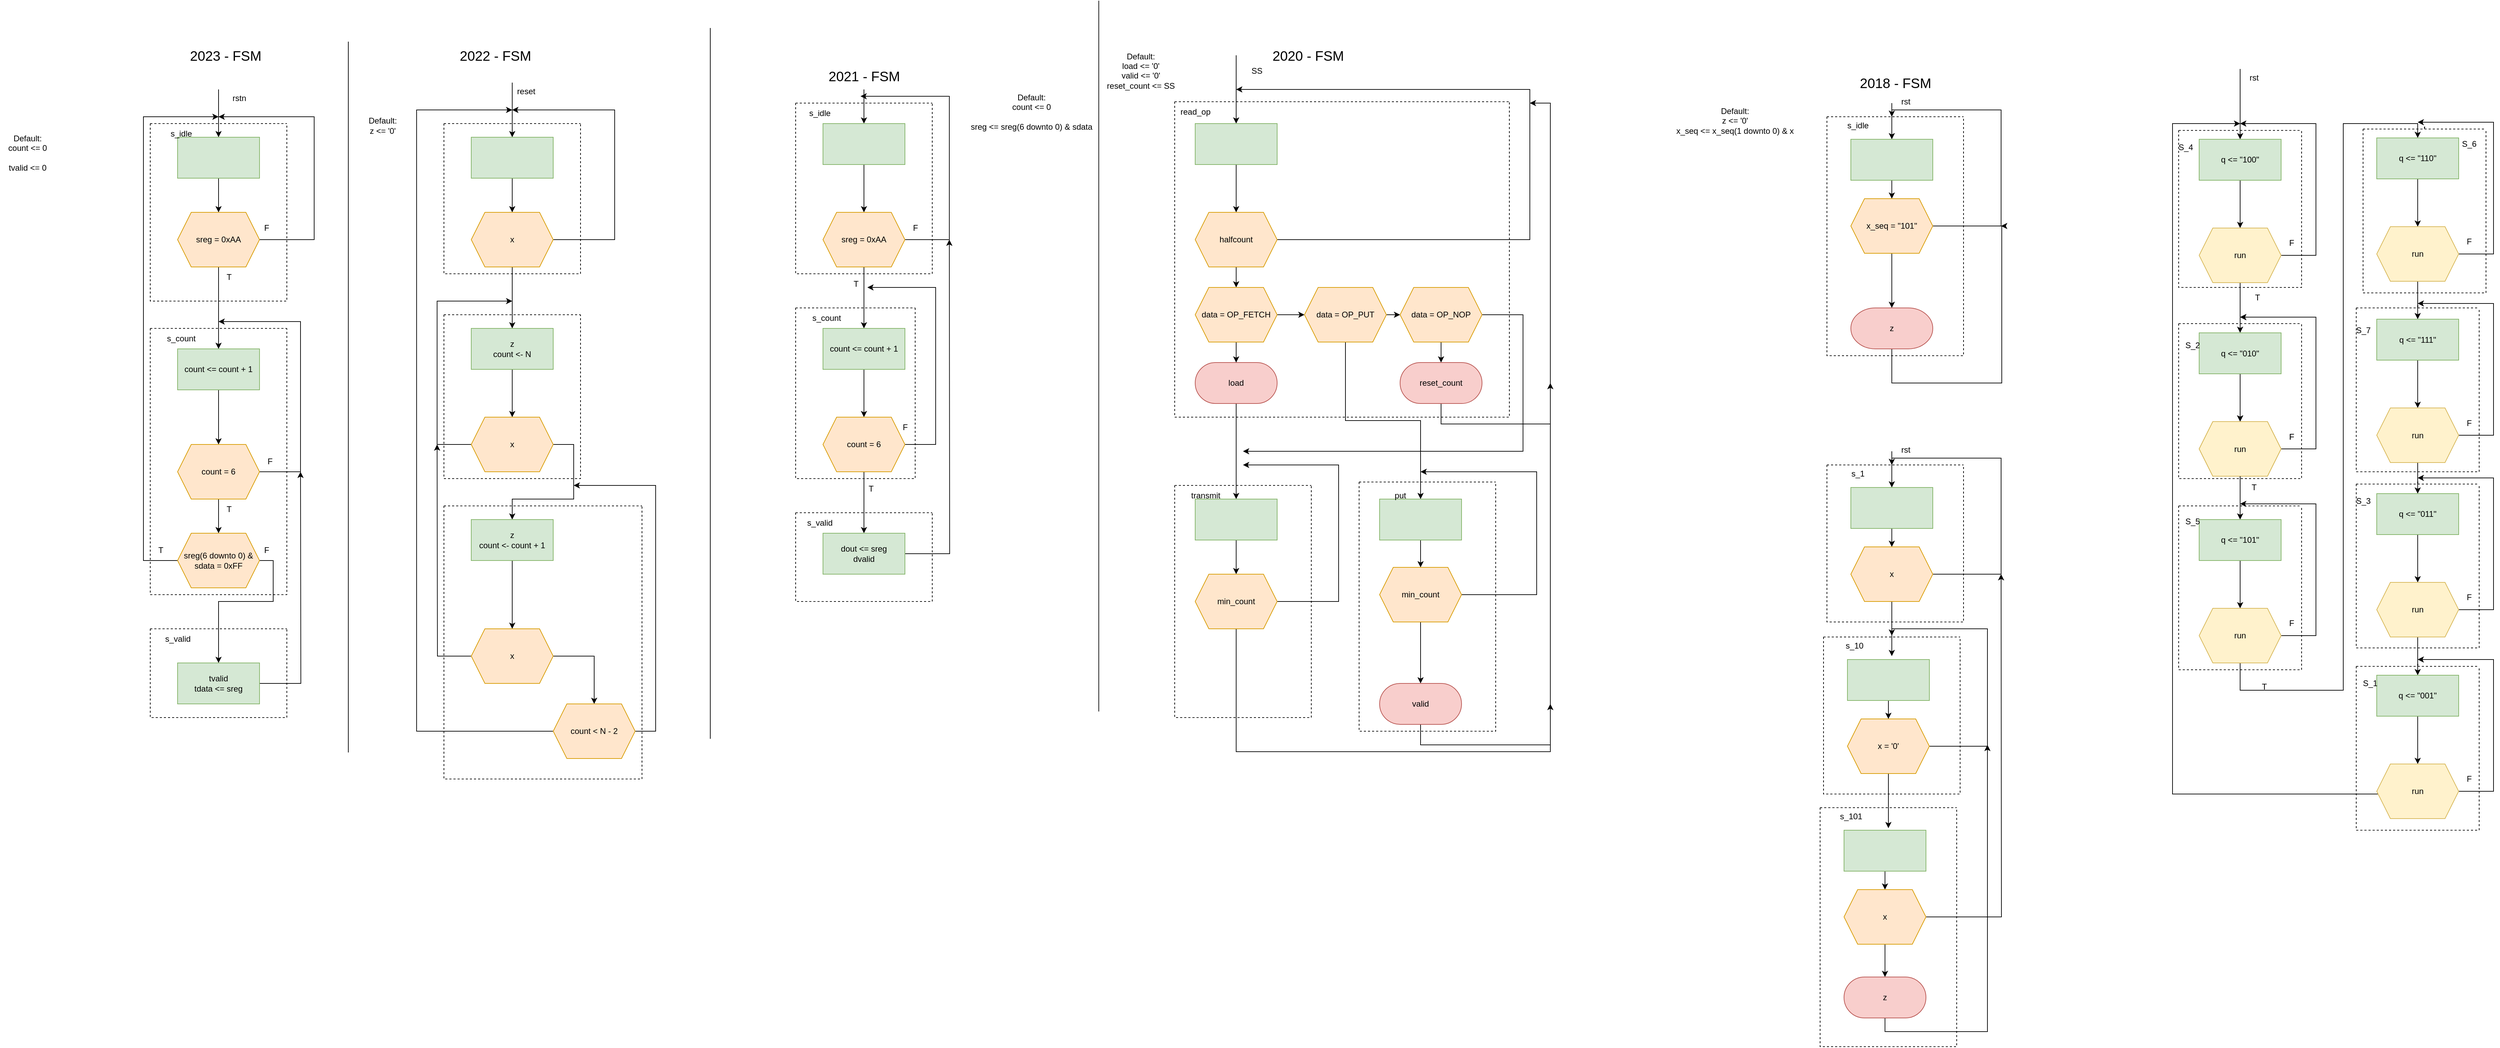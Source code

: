 <mxfile version="24.0.5" type="github" pages="2">
  <diagram name="ASM" id="z955y7qxM9y07f499SiW">
    <mxGraphModel dx="1434" dy="2076" grid="1" gridSize="10" guides="1" tooltips="1" connect="1" arrows="1" fold="1" page="1" pageScale="1" pageWidth="827" pageHeight="1169" math="0" shadow="0">
      <root>
        <mxCell id="0" />
        <mxCell id="1" parent="0" />
        <mxCell id="O_epTvdXiK4w9YHE_06F-2" style="edgeStyle=orthogonalEdgeStyle;rounded=0;orthogonalLoop=1;jettySize=auto;html=1;startArrow=classic;startFill=1;endArrow=none;endFill=0;" parent="1" source="O_epTvdXiK4w9YHE_06F-1" edge="1">
          <mxGeometry relative="1" as="geometry">
            <mxPoint x="350" y="90" as="targetPoint" />
          </mxGeometry>
        </mxCell>
        <mxCell id="O_epTvdXiK4w9YHE_06F-5" style="edgeStyle=orthogonalEdgeStyle;rounded=0;orthogonalLoop=1;jettySize=auto;html=1;entryX=0.5;entryY=0;entryDx=0;entryDy=0;" parent="1" source="O_epTvdXiK4w9YHE_06F-1" target="O_epTvdXiK4w9YHE_06F-4" edge="1">
          <mxGeometry relative="1" as="geometry" />
        </mxCell>
        <mxCell id="O_epTvdXiK4w9YHE_06F-1" value="" style="rounded=0;whiteSpace=wrap;html=1;fillColor=#d5e8d4;strokeColor=#82b366;" parent="1" vertex="1">
          <mxGeometry x="290" y="160" width="120" height="60" as="geometry" />
        </mxCell>
        <mxCell id="O_epTvdXiK4w9YHE_06F-3" value="rstn" style="text;html=1;align=center;verticalAlign=middle;resizable=0;points=[];autosize=1;strokeColor=none;fillColor=none;" parent="1" vertex="1">
          <mxGeometry x="360" y="88" width="40" height="30" as="geometry" />
        </mxCell>
        <mxCell id="O_epTvdXiK4w9YHE_06F-6" style="edgeStyle=orthogonalEdgeStyle;rounded=0;orthogonalLoop=1;jettySize=auto;html=1;" parent="1" source="O_epTvdXiK4w9YHE_06F-4" edge="1">
          <mxGeometry relative="1" as="geometry">
            <mxPoint x="350" y="130" as="targetPoint" />
            <Array as="points">
              <mxPoint x="490" y="310" />
              <mxPoint x="490" y="130" />
            </Array>
          </mxGeometry>
        </mxCell>
        <mxCell id="O_epTvdXiK4w9YHE_06F-10" style="edgeStyle=orthogonalEdgeStyle;rounded=0;orthogonalLoop=1;jettySize=auto;html=1;entryX=0.5;entryY=0;entryDx=0;entryDy=0;" parent="1" source="O_epTvdXiK4w9YHE_06F-4" target="O_epTvdXiK4w9YHE_06F-8" edge="1">
          <mxGeometry relative="1" as="geometry" />
        </mxCell>
        <mxCell id="O_epTvdXiK4w9YHE_06F-4" value="sreg = 0xAA" style="shape=hexagon;perimeter=hexagonPerimeter2;whiteSpace=wrap;html=1;fixedSize=1;fillColor=#ffe6cc;strokeColor=#d79b00;" parent="1" vertex="1">
          <mxGeometry x="290" y="270" width="120" height="80" as="geometry" />
        </mxCell>
        <mxCell id="O_epTvdXiK4w9YHE_06F-7" value="F" style="text;html=1;align=center;verticalAlign=middle;resizable=0;points=[];autosize=1;strokeColor=none;fillColor=none;" parent="1" vertex="1">
          <mxGeometry x="405" y="278" width="30" height="30" as="geometry" />
        </mxCell>
        <mxCell id="O_epTvdXiK4w9YHE_06F-12" style="edgeStyle=orthogonalEdgeStyle;rounded=0;orthogonalLoop=1;jettySize=auto;html=1;entryX=0.5;entryY=0;entryDx=0;entryDy=0;" parent="1" source="O_epTvdXiK4w9YHE_06F-8" target="O_epTvdXiK4w9YHE_06F-9" edge="1">
          <mxGeometry relative="1" as="geometry" />
        </mxCell>
        <mxCell id="O_epTvdXiK4w9YHE_06F-8" value="count &amp;lt;= count + 1" style="rounded=0;whiteSpace=wrap;html=1;fillColor=#d5e8d4;strokeColor=#82b366;" parent="1" vertex="1">
          <mxGeometry x="290" y="470" width="120" height="60" as="geometry" />
        </mxCell>
        <mxCell id="O_epTvdXiK4w9YHE_06F-11" style="edgeStyle=orthogonalEdgeStyle;rounded=0;orthogonalLoop=1;jettySize=auto;html=1;" parent="1" source="O_epTvdXiK4w9YHE_06F-9" edge="1">
          <mxGeometry relative="1" as="geometry">
            <mxPoint x="350" y="430" as="targetPoint" />
            <Array as="points">
              <mxPoint x="470" y="650" />
              <mxPoint x="470" y="430" />
            </Array>
          </mxGeometry>
        </mxCell>
        <mxCell id="O_epTvdXiK4w9YHE_06F-16" style="edgeStyle=orthogonalEdgeStyle;rounded=0;orthogonalLoop=1;jettySize=auto;html=1;entryX=0.5;entryY=0;entryDx=0;entryDy=0;" parent="1" source="O_epTvdXiK4w9YHE_06F-9" target="O_epTvdXiK4w9YHE_06F-14" edge="1">
          <mxGeometry relative="1" as="geometry" />
        </mxCell>
        <mxCell id="O_epTvdXiK4w9YHE_06F-9" value="count = 6" style="shape=hexagon;perimeter=hexagonPerimeter2;whiteSpace=wrap;html=1;fixedSize=1;fillColor=#ffe6cc;strokeColor=#d79b00;" parent="1" vertex="1">
          <mxGeometry x="290" y="610" width="120" height="80" as="geometry" />
        </mxCell>
        <mxCell id="O_epTvdXiK4w9YHE_06F-13" value="&lt;div&gt;Default:&lt;/div&gt;&lt;div&gt;count &amp;lt;= 0&lt;br&gt;&lt;/div&gt;&lt;div&gt;&lt;br&gt;&lt;/div&gt;&lt;div&gt;tvalid &amp;lt;= 0&lt;br&gt;&lt;/div&gt;" style="text;html=1;align=center;verticalAlign=middle;resizable=0;points=[];autosize=1;strokeColor=none;fillColor=none;" parent="1" vertex="1">
          <mxGeometry x="30" y="148" width="80" height="70" as="geometry" />
        </mxCell>
        <mxCell id="O_epTvdXiK4w9YHE_06F-20" value="" style="edgeStyle=orthogonalEdgeStyle;rounded=0;orthogonalLoop=1;jettySize=auto;html=1;" parent="1" source="O_epTvdXiK4w9YHE_06F-14" target="O_epTvdXiK4w9YHE_06F-19" edge="1">
          <mxGeometry relative="1" as="geometry">
            <Array as="points">
              <mxPoint x="430" y="780" />
              <mxPoint x="430" y="840" />
              <mxPoint x="350" y="840" />
            </Array>
          </mxGeometry>
        </mxCell>
        <mxCell id="O_epTvdXiK4w9YHE_06F-23" style="edgeStyle=orthogonalEdgeStyle;rounded=0;orthogonalLoop=1;jettySize=auto;html=1;" parent="1" source="O_epTvdXiK4w9YHE_06F-14" edge="1">
          <mxGeometry relative="1" as="geometry">
            <mxPoint x="350" y="130" as="targetPoint" />
            <Array as="points">
              <mxPoint x="240" y="780" />
              <mxPoint x="240" y="130" />
            </Array>
          </mxGeometry>
        </mxCell>
        <mxCell id="O_epTvdXiK4w9YHE_06F-14" value="sreg(6 downto 0) &amp;amp; sdata = 0xFF" style="shape=hexagon;perimeter=hexagonPerimeter2;whiteSpace=wrap;html=1;fixedSize=1;fillColor=#ffe6cc;strokeColor=#d79b00;" parent="1" vertex="1">
          <mxGeometry x="290" y="740" width="120" height="80" as="geometry" />
        </mxCell>
        <mxCell id="O_epTvdXiK4w9YHE_06F-15" value="F" style="text;html=1;align=center;verticalAlign=middle;resizable=0;points=[];autosize=1;strokeColor=none;fillColor=none;" parent="1" vertex="1">
          <mxGeometry x="410" y="620" width="30" height="30" as="geometry" />
        </mxCell>
        <mxCell id="O_epTvdXiK4w9YHE_06F-21" style="edgeStyle=orthogonalEdgeStyle;rounded=0;orthogonalLoop=1;jettySize=auto;html=1;" parent="1" source="O_epTvdXiK4w9YHE_06F-19" edge="1">
          <mxGeometry relative="1" as="geometry">
            <mxPoint x="470" y="650" as="targetPoint" />
          </mxGeometry>
        </mxCell>
        <mxCell id="O_epTvdXiK4w9YHE_06F-19" value="&lt;div&gt;tvalid&lt;/div&gt;&lt;div&gt;tdata &amp;lt;= sreg&lt;br&gt;&lt;/div&gt;" style="whiteSpace=wrap;html=1;fillColor=#d5e8d4;strokeColor=#82b366;" parent="1" vertex="1">
          <mxGeometry x="290" y="930" width="120" height="60" as="geometry" />
        </mxCell>
        <mxCell id="O_epTvdXiK4w9YHE_06F-22" value="F" style="text;html=1;align=center;verticalAlign=middle;resizable=0;points=[];autosize=1;strokeColor=none;fillColor=none;" parent="1" vertex="1">
          <mxGeometry x="405" y="750" width="30" height="30" as="geometry" />
        </mxCell>
        <mxCell id="O_epTvdXiK4w9YHE_06F-24" value="" style="swimlane;startSize=0;dashed=1;" parent="1" vertex="1">
          <mxGeometry x="250" y="880" width="200" height="130" as="geometry" />
        </mxCell>
        <mxCell id="O_epTvdXiK4w9YHE_06F-32" value="s_valid" style="text;html=1;align=center;verticalAlign=middle;resizable=0;points=[];autosize=1;strokeColor=none;fillColor=none;" parent="O_epTvdXiK4w9YHE_06F-24" vertex="1">
          <mxGeometry x="10" width="60" height="30" as="geometry" />
        </mxCell>
        <mxCell id="O_epTvdXiK4w9YHE_06F-25" value="T" style="text;html=1;align=center;verticalAlign=middle;resizable=0;points=[];autosize=1;strokeColor=none;fillColor=none;" parent="1" vertex="1">
          <mxGeometry x="250" y="750" width="30" height="30" as="geometry" />
        </mxCell>
        <mxCell id="O_epTvdXiK4w9YHE_06F-26" value="T" style="text;html=1;align=center;verticalAlign=middle;resizable=0;points=[];autosize=1;strokeColor=none;fillColor=none;" parent="1" vertex="1">
          <mxGeometry x="350" y="690" width="30" height="30" as="geometry" />
        </mxCell>
        <mxCell id="O_epTvdXiK4w9YHE_06F-27" value="T" style="text;html=1;align=center;verticalAlign=middle;resizable=0;points=[];autosize=1;strokeColor=none;fillColor=none;" parent="1" vertex="1">
          <mxGeometry x="350" y="350" width="30" height="30" as="geometry" />
        </mxCell>
        <mxCell id="O_epTvdXiK4w9YHE_06F-28" value="" style="swimlane;startSize=0;dashed=1;" parent="1" vertex="1">
          <mxGeometry x="250" y="440" width="200" height="390" as="geometry" />
        </mxCell>
        <mxCell id="O_epTvdXiK4w9YHE_06F-31" value="s_count" style="text;html=1;align=center;verticalAlign=middle;resizable=0;points=[];autosize=1;strokeColor=none;fillColor=none;" parent="O_epTvdXiK4w9YHE_06F-28" vertex="1">
          <mxGeometry x="10" width="70" height="30" as="geometry" />
        </mxCell>
        <mxCell id="O_epTvdXiK4w9YHE_06F-29" value="" style="swimlane;startSize=0;dashed=1;" parent="1" vertex="1">
          <mxGeometry x="250" y="140" width="200" height="260" as="geometry" />
        </mxCell>
        <mxCell id="O_epTvdXiK4w9YHE_06F-30" value="s_idle" style="text;html=1;align=center;verticalAlign=middle;resizable=0;points=[];autosize=1;strokeColor=none;fillColor=none;" parent="O_epTvdXiK4w9YHE_06F-29" vertex="1">
          <mxGeometry x="20" width="50" height="30" as="geometry" />
        </mxCell>
        <mxCell id="O_epTvdXiK4w9YHE_06F-33" value="&lt;font style=&quot;font-size: 20px;&quot;&gt;2023 - FSM&lt;br&gt;&lt;/font&gt;" style="text;html=1;align=center;verticalAlign=middle;resizable=0;points=[];autosize=1;strokeColor=none;fillColor=none;" parent="1" vertex="1">
          <mxGeometry x="295" y="20" width="130" height="40" as="geometry" />
        </mxCell>
        <mxCell id="O_epTvdXiK4w9YHE_06F-34" value="&lt;font style=&quot;font-size: 20px;&quot;&gt;2022 - FSM&lt;br&gt;&lt;/font&gt;" style="text;html=1;align=center;verticalAlign=middle;resizable=0;points=[];autosize=1;strokeColor=none;fillColor=none;" parent="1" vertex="1">
          <mxGeometry x="690" y="20" width="130" height="40" as="geometry" />
        </mxCell>
        <mxCell id="O_epTvdXiK4w9YHE_06F-36" style="edgeStyle=orthogonalEdgeStyle;rounded=0;orthogonalLoop=1;jettySize=auto;html=1;startArrow=classic;startFill=1;endArrow=none;endFill=0;" parent="1" source="O_epTvdXiK4w9YHE_06F-35" edge="1">
          <mxGeometry relative="1" as="geometry">
            <mxPoint x="780" y="80" as="targetPoint" />
          </mxGeometry>
        </mxCell>
        <mxCell id="O_epTvdXiK4w9YHE_06F-38" style="edgeStyle=orthogonalEdgeStyle;rounded=0;orthogonalLoop=1;jettySize=auto;html=1;entryX=0.5;entryY=0;entryDx=0;entryDy=0;" parent="1" source="O_epTvdXiK4w9YHE_06F-35" target="O_epTvdXiK4w9YHE_06F-37" edge="1">
          <mxGeometry relative="1" as="geometry" />
        </mxCell>
        <mxCell id="O_epTvdXiK4w9YHE_06F-35" value="" style="rounded=0;whiteSpace=wrap;html=1;fillColor=#d5e8d4;strokeColor=#82b366;" parent="1" vertex="1">
          <mxGeometry x="720" y="160" width="120" height="60" as="geometry" />
        </mxCell>
        <mxCell id="O_epTvdXiK4w9YHE_06F-40" style="edgeStyle=orthogonalEdgeStyle;rounded=0;orthogonalLoop=1;jettySize=auto;html=1;" parent="1" source="O_epTvdXiK4w9YHE_06F-37" edge="1">
          <mxGeometry relative="1" as="geometry">
            <mxPoint x="780" y="120" as="targetPoint" />
            <Array as="points">
              <mxPoint x="930" y="310" />
              <mxPoint x="930" y="120" />
            </Array>
          </mxGeometry>
        </mxCell>
        <mxCell id="O_epTvdXiK4w9YHE_06F-43" value="" style="edgeStyle=orthogonalEdgeStyle;rounded=0;orthogonalLoop=1;jettySize=auto;html=1;" parent="1" source="O_epTvdXiK4w9YHE_06F-37" target="O_epTvdXiK4w9YHE_06F-42" edge="1">
          <mxGeometry relative="1" as="geometry" />
        </mxCell>
        <mxCell id="O_epTvdXiK4w9YHE_06F-37" value="x" style="shape=hexagon;perimeter=hexagonPerimeter2;whiteSpace=wrap;html=1;fixedSize=1;fillColor=#ffe6cc;strokeColor=#d79b00;" parent="1" vertex="1">
          <mxGeometry x="720" y="270" width="120" height="80" as="geometry" />
        </mxCell>
        <mxCell id="O_epTvdXiK4w9YHE_06F-39" value="" style="endArrow=none;html=1;rounded=0;" parent="1" edge="1">
          <mxGeometry width="50" height="50" relative="1" as="geometry">
            <mxPoint x="540" y="1061.176" as="sourcePoint" />
            <mxPoint x="540" y="20" as="targetPoint" />
          </mxGeometry>
        </mxCell>
        <mxCell id="O_epTvdXiK4w9YHE_06F-45" value="" style="edgeStyle=orthogonalEdgeStyle;rounded=0;orthogonalLoop=1;jettySize=auto;html=1;" parent="1" source="O_epTvdXiK4w9YHE_06F-42" target="O_epTvdXiK4w9YHE_06F-44" edge="1">
          <mxGeometry relative="1" as="geometry" />
        </mxCell>
        <mxCell id="O_epTvdXiK4w9YHE_06F-42" value="z&lt;br&gt;&lt;div&gt;count &amp;lt;- N&lt;br&gt;&lt;/div&gt;" style="whiteSpace=wrap;html=1;fillColor=#d5e8d4;strokeColor=#82b366;" parent="1" vertex="1">
          <mxGeometry x="720" y="440" width="120" height="60" as="geometry" />
        </mxCell>
        <mxCell id="O_epTvdXiK4w9YHE_06F-48" style="edgeStyle=orthogonalEdgeStyle;rounded=0;orthogonalLoop=1;jettySize=auto;html=1;" parent="1" source="O_epTvdXiK4w9YHE_06F-44" edge="1">
          <mxGeometry relative="1" as="geometry">
            <mxPoint x="780" y="400" as="targetPoint" />
            <Array as="points">
              <mxPoint x="670" y="610" />
              <mxPoint x="670" y="400" />
            </Array>
          </mxGeometry>
        </mxCell>
        <mxCell id="O_epTvdXiK4w9YHE_06F-50" value="" style="edgeStyle=orthogonalEdgeStyle;rounded=0;orthogonalLoop=1;jettySize=auto;html=1;" parent="1" source="O_epTvdXiK4w9YHE_06F-44" target="O_epTvdXiK4w9YHE_06F-49" edge="1">
          <mxGeometry relative="1" as="geometry">
            <Array as="points">
              <mxPoint x="870" y="610" />
              <mxPoint x="870" y="690" />
              <mxPoint x="780" y="690" />
            </Array>
          </mxGeometry>
        </mxCell>
        <mxCell id="O_epTvdXiK4w9YHE_06F-44" value="x" style="shape=hexagon;perimeter=hexagonPerimeter2;whiteSpace=wrap;html=1;fixedSize=1;fillColor=#ffe6cc;strokeColor=#d79b00;" parent="1" vertex="1">
          <mxGeometry x="720" y="570" width="120" height="80" as="geometry" />
        </mxCell>
        <mxCell id="O_epTvdXiK4w9YHE_06F-46" value="&lt;div&gt;Default:&lt;/div&gt;&lt;div&gt;z &amp;lt;= &#39;0&#39;&lt;br&gt;&lt;/div&gt;" style="text;html=1;align=center;verticalAlign=middle;resizable=0;points=[];autosize=1;strokeColor=none;fillColor=none;" parent="1" vertex="1">
          <mxGeometry x="560" y="123" width="60" height="40" as="geometry" />
        </mxCell>
        <mxCell id="O_epTvdXiK4w9YHE_06F-58" value="" style="edgeStyle=orthogonalEdgeStyle;rounded=0;orthogonalLoop=1;jettySize=auto;html=1;" parent="1" source="O_epTvdXiK4w9YHE_06F-49" target="O_epTvdXiK4w9YHE_06F-57" edge="1">
          <mxGeometry relative="1" as="geometry" />
        </mxCell>
        <mxCell id="O_epTvdXiK4w9YHE_06F-49" value="&lt;div&gt;z&lt;/div&gt;&lt;div&gt;count &amp;lt;- count + 1&lt;br&gt;&lt;/div&gt;" style="whiteSpace=wrap;html=1;fillColor=#d5e8d4;strokeColor=#82b366;" parent="1" vertex="1">
          <mxGeometry x="720" y="720" width="120" height="60" as="geometry" />
        </mxCell>
        <mxCell id="O_epTvdXiK4w9YHE_06F-52" value="" style="swimlane;startSize=0;dashed=1;" parent="1" vertex="1">
          <mxGeometry x="680" y="700" width="290" height="400" as="geometry" />
        </mxCell>
        <mxCell id="O_epTvdXiK4w9YHE_06F-60" value="" style="edgeStyle=orthogonalEdgeStyle;rounded=0;orthogonalLoop=1;jettySize=auto;html=1;" parent="O_epTvdXiK4w9YHE_06F-52" source="O_epTvdXiK4w9YHE_06F-57" target="O_epTvdXiK4w9YHE_06F-59" edge="1">
          <mxGeometry relative="1" as="geometry">
            <Array as="points">
              <mxPoint x="220" y="220" />
            </Array>
          </mxGeometry>
        </mxCell>
        <mxCell id="O_epTvdXiK4w9YHE_06F-63" style="edgeStyle=orthogonalEdgeStyle;rounded=0;orthogonalLoop=1;jettySize=auto;html=1;" parent="O_epTvdXiK4w9YHE_06F-52" source="O_epTvdXiK4w9YHE_06F-57" edge="1">
          <mxGeometry relative="1" as="geometry">
            <mxPoint x="-10" y="-90" as="targetPoint" />
          </mxGeometry>
        </mxCell>
        <mxCell id="O_epTvdXiK4w9YHE_06F-57" value="x" style="shape=hexagon;perimeter=hexagonPerimeter2;whiteSpace=wrap;html=1;fixedSize=1;fillColor=#ffe6cc;strokeColor=#d79b00;" parent="O_epTvdXiK4w9YHE_06F-52" vertex="1">
          <mxGeometry x="40" y="180" width="120" height="80" as="geometry" />
        </mxCell>
        <mxCell id="O_epTvdXiK4w9YHE_06F-61" style="edgeStyle=orthogonalEdgeStyle;rounded=0;orthogonalLoop=1;jettySize=auto;html=1;" parent="O_epTvdXiK4w9YHE_06F-52" source="O_epTvdXiK4w9YHE_06F-59" edge="1">
          <mxGeometry relative="1" as="geometry">
            <mxPoint x="100" y="-580" as="targetPoint" />
            <Array as="points">
              <mxPoint x="-40" y="330" />
              <mxPoint x="-40" y="-580" />
            </Array>
          </mxGeometry>
        </mxCell>
        <mxCell id="O_epTvdXiK4w9YHE_06F-64" style="edgeStyle=orthogonalEdgeStyle;rounded=0;orthogonalLoop=1;jettySize=auto;html=1;" parent="O_epTvdXiK4w9YHE_06F-52" source="O_epTvdXiK4w9YHE_06F-59" edge="1">
          <mxGeometry relative="1" as="geometry">
            <mxPoint x="190" y="-30" as="targetPoint" />
            <Array as="points">
              <mxPoint x="310" y="330" />
              <mxPoint x="310" y="-30" />
            </Array>
          </mxGeometry>
        </mxCell>
        <mxCell id="O_epTvdXiK4w9YHE_06F-59" value="count &amp;lt; N - 2" style="shape=hexagon;perimeter=hexagonPerimeter2;whiteSpace=wrap;html=1;fixedSize=1;fillColor=#ffe6cc;strokeColor=#d79b00;" parent="O_epTvdXiK4w9YHE_06F-52" vertex="1">
          <mxGeometry x="160" y="290" width="120" height="80" as="geometry" />
        </mxCell>
        <mxCell id="O_epTvdXiK4w9YHE_06F-53" value="" style="swimlane;startSize=0;dashed=1;" parent="1" vertex="1">
          <mxGeometry x="680" y="420" width="200" height="240" as="geometry" />
        </mxCell>
        <mxCell id="O_epTvdXiK4w9YHE_06F-54" value="" style="swimlane;startSize=0;dashed=1;" parent="1" vertex="1">
          <mxGeometry x="680" y="140" width="200" height="220" as="geometry" />
        </mxCell>
        <mxCell id="O_epTvdXiK4w9YHE_06F-65" value="" style="endArrow=none;html=1;rounded=0;" parent="1" edge="1">
          <mxGeometry width="50" height="50" relative="1" as="geometry">
            <mxPoint x="1070" y="1041.18" as="sourcePoint" />
            <mxPoint x="1070" y="0.004" as="targetPoint" />
          </mxGeometry>
        </mxCell>
        <mxCell id="O_epTvdXiK4w9YHE_06F-66" value="&lt;font style=&quot;font-size: 20px;&quot;&gt;2021 - FSM&lt;br&gt;&lt;/font&gt;" style="text;html=1;align=center;verticalAlign=middle;resizable=0;points=[];autosize=1;strokeColor=none;fillColor=none;" parent="1" vertex="1">
          <mxGeometry x="1230" y="50" width="130" height="40" as="geometry" />
        </mxCell>
        <mxCell id="O_epTvdXiK4w9YHE_06F-68" value="" style="edgeStyle=orthogonalEdgeStyle;rounded=0;orthogonalLoop=1;jettySize=auto;html=1;startArrow=classic;startFill=1;endArrow=none;endFill=0;" parent="1" source="O_epTvdXiK4w9YHE_06F-67" target="O_epTvdXiK4w9YHE_06F-66" edge="1">
          <mxGeometry relative="1" as="geometry" />
        </mxCell>
        <mxCell id="O_epTvdXiK4w9YHE_06F-70" value="" style="edgeStyle=orthogonalEdgeStyle;rounded=0;orthogonalLoop=1;jettySize=auto;html=1;" parent="1" source="O_epTvdXiK4w9YHE_06F-67" target="O_epTvdXiK4w9YHE_06F-69" edge="1">
          <mxGeometry relative="1" as="geometry" />
        </mxCell>
        <mxCell id="O_epTvdXiK4w9YHE_06F-67" value="" style="rounded=0;whiteSpace=wrap;html=1;fillColor=#d5e8d4;strokeColor=#82b366;" parent="1" vertex="1">
          <mxGeometry x="1235" y="140" width="120" height="60" as="geometry" />
        </mxCell>
        <mxCell id="O_epTvdXiK4w9YHE_06F-71" style="edgeStyle=orthogonalEdgeStyle;rounded=0;orthogonalLoop=1;jettySize=auto;html=1;" parent="1" source="O_epTvdXiK4w9YHE_06F-69" edge="1">
          <mxGeometry relative="1" as="geometry">
            <mxPoint x="1290" y="100" as="targetPoint" />
            <Array as="points">
              <mxPoint x="1420" y="310" />
              <mxPoint x="1420" y="100" />
              <mxPoint x="1295" y="100" />
            </Array>
          </mxGeometry>
        </mxCell>
        <mxCell id="O_epTvdXiK4w9YHE_06F-73" value="" style="edgeStyle=orthogonalEdgeStyle;rounded=0;orthogonalLoop=1;jettySize=auto;html=1;" parent="1" source="O_epTvdXiK4w9YHE_06F-69" target="O_epTvdXiK4w9YHE_06F-72" edge="1">
          <mxGeometry relative="1" as="geometry" />
        </mxCell>
        <mxCell id="O_epTvdXiK4w9YHE_06F-69" value="sreg = 0xAA" style="shape=hexagon;perimeter=hexagonPerimeter2;whiteSpace=wrap;html=1;fixedSize=1;fillColor=#ffe6cc;strokeColor=#d79b00;rounded=0;" parent="1" vertex="1">
          <mxGeometry x="1235" y="270" width="120" height="80" as="geometry" />
        </mxCell>
        <mxCell id="O_epTvdXiK4w9YHE_06F-76" value="" style="edgeStyle=orthogonalEdgeStyle;rounded=0;orthogonalLoop=1;jettySize=auto;html=1;" parent="1" source="O_epTvdXiK4w9YHE_06F-72" target="O_epTvdXiK4w9YHE_06F-75" edge="1">
          <mxGeometry relative="1" as="geometry" />
        </mxCell>
        <mxCell id="O_epTvdXiK4w9YHE_06F-72" value="count &amp;lt;= count + 1" style="rounded=0;whiteSpace=wrap;html=1;fillColor=#d5e8d4;strokeColor=#82b366;" parent="1" vertex="1">
          <mxGeometry x="1235" y="440" width="120" height="60" as="geometry" />
        </mxCell>
        <mxCell id="O_epTvdXiK4w9YHE_06F-74" value="&lt;div&gt;Default:&lt;/div&gt;&lt;div&gt;count &amp;lt;= 0&lt;br&gt;&lt;/div&gt;&lt;div&gt;&lt;br&gt;&lt;/div&gt;&lt;div&gt;sreg &amp;lt;= sreg(6 downto 0) &amp;amp; sdata&lt;br&gt;&lt;/div&gt;" style="text;html=1;align=center;verticalAlign=middle;resizable=0;points=[];autosize=1;strokeColor=none;fillColor=none;" parent="1" vertex="1">
          <mxGeometry x="1440" y="88" width="200" height="70" as="geometry" />
        </mxCell>
        <mxCell id="O_epTvdXiK4w9YHE_06F-79" value="" style="edgeStyle=orthogonalEdgeStyle;rounded=0;orthogonalLoop=1;jettySize=auto;html=1;" parent="1" source="O_epTvdXiK4w9YHE_06F-75" target="O_epTvdXiK4w9YHE_06F-78" edge="1">
          <mxGeometry relative="1" as="geometry" />
        </mxCell>
        <mxCell id="O_epTvdXiK4w9YHE_06F-87" style="edgeStyle=orthogonalEdgeStyle;rounded=0;orthogonalLoop=1;jettySize=auto;html=1;" parent="1" source="O_epTvdXiK4w9YHE_06F-75" edge="1">
          <mxGeometry relative="1" as="geometry">
            <mxPoint x="1300" y="380" as="targetPoint" />
            <Array as="points">
              <mxPoint x="1400" y="610" />
              <mxPoint x="1400" y="380" />
            </Array>
          </mxGeometry>
        </mxCell>
        <mxCell id="O_epTvdXiK4w9YHE_06F-75" value="count = 6" style="shape=hexagon;perimeter=hexagonPerimeter2;whiteSpace=wrap;html=1;fixedSize=1;fillColor=#ffe6cc;strokeColor=#d79b00;rounded=0;" parent="1" vertex="1">
          <mxGeometry x="1235" y="570" width="120" height="80" as="geometry" />
        </mxCell>
        <mxCell id="O_epTvdXiK4w9YHE_06F-80" style="edgeStyle=orthogonalEdgeStyle;rounded=0;orthogonalLoop=1;jettySize=auto;html=1;" parent="1" source="O_epTvdXiK4w9YHE_06F-78" edge="1">
          <mxGeometry relative="1" as="geometry">
            <mxPoint x="1420" y="310" as="targetPoint" />
          </mxGeometry>
        </mxCell>
        <mxCell id="O_epTvdXiK4w9YHE_06F-78" value="&lt;div&gt;dout &amp;lt;= sreg&lt;/div&gt;&lt;div&gt;dvalid &lt;br&gt;&lt;/div&gt;" style="whiteSpace=wrap;html=1;fillColor=#d5e8d4;strokeColor=#82b366;rounded=0;" parent="1" vertex="1">
          <mxGeometry x="1235" y="740" width="120" height="60" as="geometry" />
        </mxCell>
        <mxCell id="O_epTvdXiK4w9YHE_06F-81" value="" style="swimlane;startSize=0;dashed=1;" parent="1" vertex="1">
          <mxGeometry x="1195" y="110" width="200" height="250" as="geometry" />
        </mxCell>
        <mxCell id="O_epTvdXiK4w9YHE_06F-84" value="s_idle" style="text;html=1;align=center;verticalAlign=middle;resizable=0;points=[];autosize=1;strokeColor=none;fillColor=none;" parent="O_epTvdXiK4w9YHE_06F-81" vertex="1">
          <mxGeometry x="10" width="50" height="30" as="geometry" />
        </mxCell>
        <mxCell id="O_epTvdXiK4w9YHE_06F-88" value="F" style="text;html=1;align=center;verticalAlign=middle;resizable=0;points=[];autosize=1;strokeColor=none;fillColor=none;" parent="O_epTvdXiK4w9YHE_06F-81" vertex="1">
          <mxGeometry x="160" y="168" width="30" height="30" as="geometry" />
        </mxCell>
        <mxCell id="O_epTvdXiK4w9YHE_06F-82" value="" style="swimlane;startSize=0;dashed=1;" parent="1" vertex="1">
          <mxGeometry x="1195" y="410" width="175" height="250" as="geometry" />
        </mxCell>
        <mxCell id="O_epTvdXiK4w9YHE_06F-85" value="s_count" style="text;html=1;align=center;verticalAlign=middle;resizable=0;points=[];autosize=1;strokeColor=none;fillColor=none;" parent="O_epTvdXiK4w9YHE_06F-82" vertex="1">
          <mxGeometry x="10" width="70" height="30" as="geometry" />
        </mxCell>
        <mxCell id="O_epTvdXiK4w9YHE_06F-89" value="F" style="text;html=1;align=center;verticalAlign=middle;resizable=0;points=[];autosize=1;strokeColor=none;fillColor=none;" parent="O_epTvdXiK4w9YHE_06F-82" vertex="1">
          <mxGeometry x="145" y="160" width="30" height="30" as="geometry" />
        </mxCell>
        <mxCell id="O_epTvdXiK4w9YHE_06F-83" value="" style="swimlane;startSize=0;dashed=1;" parent="1" vertex="1">
          <mxGeometry x="1195" y="710" width="200" height="130" as="geometry" />
        </mxCell>
        <mxCell id="O_epTvdXiK4w9YHE_06F-86" value="s_valid" style="text;html=1;align=center;verticalAlign=middle;resizable=0;points=[];autosize=1;strokeColor=none;fillColor=none;" parent="O_epTvdXiK4w9YHE_06F-83" vertex="1">
          <mxGeometry x="5" width="60" height="30" as="geometry" />
        </mxCell>
        <mxCell id="O_epTvdXiK4w9YHE_06F-90" value="T" style="text;html=1;align=center;verticalAlign=middle;resizable=0;points=[];autosize=1;strokeColor=none;fillColor=none;" parent="1" vertex="1">
          <mxGeometry x="1290" y="660" width="30" height="30" as="geometry" />
        </mxCell>
        <mxCell id="O_epTvdXiK4w9YHE_06F-91" value="T" style="text;html=1;align=center;verticalAlign=middle;resizable=0;points=[];autosize=1;strokeColor=none;fillColor=none;" parent="1" vertex="1">
          <mxGeometry x="1267.5" y="360" width="30" height="30" as="geometry" />
        </mxCell>
        <mxCell id="O_epTvdXiK4w9YHE_06F-92" value="" style="endArrow=none;html=1;rounded=0;" parent="1" edge="1">
          <mxGeometry width="50" height="50" relative="1" as="geometry">
            <mxPoint x="1638.82" y="1001.18" as="sourcePoint" />
            <mxPoint x="1638.82" y="-39.996" as="targetPoint" />
          </mxGeometry>
        </mxCell>
        <mxCell id="O_epTvdXiK4w9YHE_06F-94" style="edgeStyle=orthogonalEdgeStyle;rounded=0;orthogonalLoop=1;jettySize=auto;html=1;startArrow=classic;startFill=1;endArrow=none;endFill=0;" parent="1" source="O_epTvdXiK4w9YHE_06F-93" edge="1">
          <mxGeometry relative="1" as="geometry">
            <mxPoint x="1840" y="40" as="targetPoint" />
          </mxGeometry>
        </mxCell>
        <mxCell id="O_epTvdXiK4w9YHE_06F-98" value="" style="edgeStyle=orthogonalEdgeStyle;rounded=0;orthogonalLoop=1;jettySize=auto;html=1;" parent="1" source="O_epTvdXiK4w9YHE_06F-93" target="O_epTvdXiK4w9YHE_06F-97" edge="1">
          <mxGeometry relative="1" as="geometry" />
        </mxCell>
        <mxCell id="O_epTvdXiK4w9YHE_06F-93" value="" style="rounded=0;whiteSpace=wrap;html=1;fillColor=#d5e8d4;strokeColor=#82b366;" parent="1" vertex="1">
          <mxGeometry x="1780" y="140" width="120" height="60" as="geometry" />
        </mxCell>
        <mxCell id="O_epTvdXiK4w9YHE_06F-95" value="read_op" style="text;html=1;align=center;verticalAlign=middle;resizable=0;points=[];autosize=1;strokeColor=none;fillColor=none;" parent="1" vertex="1">
          <mxGeometry x="1745" y="108" width="70" height="30" as="geometry" />
        </mxCell>
        <mxCell id="O_epTvdXiK4w9YHE_06F-96" value="&lt;div&gt;Default:&lt;/div&gt;&lt;div&gt;load &amp;lt;= &#39;0&#39;&lt;/div&gt;&lt;div&gt;valid &amp;lt;= &#39;0&#39;&lt;/div&gt;&lt;div&gt;reset_count &amp;lt;= SS&lt;/div&gt;&lt;div&gt;&lt;br&gt;&lt;/div&gt;" style="text;html=1;align=center;verticalAlign=middle;resizable=0;points=[];autosize=1;strokeColor=none;fillColor=none;" parent="1" vertex="1">
          <mxGeometry x="1640" y="25" width="120" height="90" as="geometry" />
        </mxCell>
        <mxCell id="O_epTvdXiK4w9YHE_06F-102" value="" style="edgeStyle=orthogonalEdgeStyle;rounded=0;orthogonalLoop=1;jettySize=auto;html=1;" parent="1" source="O_epTvdXiK4w9YHE_06F-97" target="O_epTvdXiK4w9YHE_06F-101" edge="1">
          <mxGeometry relative="1" as="geometry" />
        </mxCell>
        <mxCell id="O_epTvdXiK4w9YHE_06F-108" style="edgeStyle=orthogonalEdgeStyle;rounded=0;orthogonalLoop=1;jettySize=auto;html=1;" parent="1" source="O_epTvdXiK4w9YHE_06F-97" edge="1">
          <mxGeometry relative="1" as="geometry">
            <mxPoint x="1840" y="90" as="targetPoint" />
            <Array as="points">
              <mxPoint x="2270" y="310" />
              <mxPoint x="2270" y="90" />
            </Array>
          </mxGeometry>
        </mxCell>
        <mxCell id="O_epTvdXiK4w9YHE_06F-97" value="halfcount " style="shape=hexagon;perimeter=hexagonPerimeter2;whiteSpace=wrap;html=1;fixedSize=1;fillColor=#ffe6cc;strokeColor=#d79b00;rounded=0;" parent="1" vertex="1">
          <mxGeometry x="1780" y="270" width="120" height="80" as="geometry" />
        </mxCell>
        <mxCell id="O_epTvdXiK4w9YHE_06F-121" value="" style="edgeStyle=orthogonalEdgeStyle;rounded=0;orthogonalLoop=1;jettySize=auto;html=1;" parent="1" source="O_epTvdXiK4w9YHE_06F-99" target="O_epTvdXiK4w9YHE_06F-120" edge="1">
          <mxGeometry relative="1" as="geometry" />
        </mxCell>
        <mxCell id="O_epTvdXiK4w9YHE_06F-99" value="load " style="whiteSpace=wrap;html=1;fillColor=#f8cecc;strokeColor=#b85450;rounded=1;arcSize=50;" parent="1" vertex="1">
          <mxGeometry x="1780" y="490" width="120" height="60" as="geometry" />
        </mxCell>
        <mxCell id="O_epTvdXiK4w9YHE_06F-103" style="edgeStyle=orthogonalEdgeStyle;rounded=0;orthogonalLoop=1;jettySize=auto;html=1;entryX=0.5;entryY=0;entryDx=0;entryDy=0;" parent="1" source="O_epTvdXiK4w9YHE_06F-101" target="O_epTvdXiK4w9YHE_06F-99" edge="1">
          <mxGeometry relative="1" as="geometry" />
        </mxCell>
        <mxCell id="O_epTvdXiK4w9YHE_06F-113" style="edgeStyle=orthogonalEdgeStyle;rounded=0;orthogonalLoop=1;jettySize=auto;html=1;entryX=0;entryY=0.5;entryDx=0;entryDy=0;" parent="1" source="O_epTvdXiK4w9YHE_06F-101" target="O_epTvdXiK4w9YHE_06F-111" edge="1">
          <mxGeometry relative="1" as="geometry" />
        </mxCell>
        <mxCell id="O_epTvdXiK4w9YHE_06F-101" value="data = OP_FETCH" style="shape=hexagon;perimeter=hexagonPerimeter2;whiteSpace=wrap;html=1;fixedSize=1;fillColor=#ffe6cc;strokeColor=#d79b00;rounded=0;" parent="1" vertex="1">
          <mxGeometry x="1780" y="380" width="120" height="80" as="geometry" />
        </mxCell>
        <mxCell id="O_epTvdXiK4w9YHE_06F-107" value="" style="edgeStyle=orthogonalEdgeStyle;rounded=0;orthogonalLoop=1;jettySize=auto;html=1;" parent="1" source="O_epTvdXiK4w9YHE_06F-104" target="O_epTvdXiK4w9YHE_06F-106" edge="1">
          <mxGeometry relative="1" as="geometry" />
        </mxCell>
        <mxCell id="O_epTvdXiK4w9YHE_06F-119" style="edgeStyle=orthogonalEdgeStyle;rounded=0;orthogonalLoop=1;jettySize=auto;html=1;" parent="1" source="O_epTvdXiK4w9YHE_06F-104" edge="1">
          <mxGeometry relative="1" as="geometry">
            <mxPoint x="1850" y="620" as="targetPoint" />
            <Array as="points">
              <mxPoint x="2260" y="420" />
              <mxPoint x="2260" y="620" />
            </Array>
          </mxGeometry>
        </mxCell>
        <mxCell id="O_epTvdXiK4w9YHE_06F-104" value="data = OP_NOP" style="shape=hexagon;perimeter=hexagonPerimeter2;whiteSpace=wrap;html=1;fixedSize=1;fillColor=#ffe6cc;strokeColor=#d79b00;rounded=0;" parent="1" vertex="1">
          <mxGeometry x="2080" y="380" width="120" height="80" as="geometry" />
        </mxCell>
        <mxCell id="O_epTvdXiK4w9YHE_06F-109" style="edgeStyle=orthogonalEdgeStyle;rounded=0;orthogonalLoop=1;jettySize=auto;html=1;" parent="1" source="O_epTvdXiK4w9YHE_06F-106" edge="1">
          <mxGeometry relative="1" as="geometry">
            <mxPoint x="2270" y="110" as="targetPoint" />
            <Array as="points">
              <mxPoint x="2140" y="580" />
              <mxPoint x="2300" y="580" />
              <mxPoint x="2300" y="110" />
            </Array>
          </mxGeometry>
        </mxCell>
        <mxCell id="O_epTvdXiK4w9YHE_06F-106" value="reset_count" style="rounded=1;whiteSpace=wrap;html=1;fillColor=#f8cecc;strokeColor=#b85450;arcSize=50;" parent="1" vertex="1">
          <mxGeometry x="2080" y="490" width="120" height="60" as="geometry" />
        </mxCell>
        <mxCell id="O_epTvdXiK4w9YHE_06F-114" style="edgeStyle=orthogonalEdgeStyle;rounded=0;orthogonalLoop=1;jettySize=auto;html=1;exitX=1;exitY=0.5;exitDx=0;exitDy=0;entryX=0;entryY=0.5;entryDx=0;entryDy=0;" parent="1" source="O_epTvdXiK4w9YHE_06F-111" target="O_epTvdXiK4w9YHE_06F-104" edge="1">
          <mxGeometry relative="1" as="geometry" />
        </mxCell>
        <mxCell id="O_epTvdXiK4w9YHE_06F-117" value="" style="edgeStyle=orthogonalEdgeStyle;rounded=0;orthogonalLoop=1;jettySize=auto;html=1;" parent="1" source="O_epTvdXiK4w9YHE_06F-111" target="O_epTvdXiK4w9YHE_06F-116" edge="1">
          <mxGeometry relative="1" as="geometry" />
        </mxCell>
        <mxCell id="O_epTvdXiK4w9YHE_06F-111" value="data = OP_PUT" style="shape=hexagon;perimeter=hexagonPerimeter2;whiteSpace=wrap;html=1;fixedSize=1;fillColor=#ffe6cc;strokeColor=#d79b00;rounded=0;" parent="1" vertex="1">
          <mxGeometry x="1940" y="380" width="120" height="80" as="geometry" />
        </mxCell>
        <mxCell id="O_epTvdXiK4w9YHE_06F-125" value="" style="edgeStyle=orthogonalEdgeStyle;rounded=0;orthogonalLoop=1;jettySize=auto;html=1;" parent="1" source="O_epTvdXiK4w9YHE_06F-116" target="O_epTvdXiK4w9YHE_06F-124" edge="1">
          <mxGeometry relative="1" as="geometry" />
        </mxCell>
        <mxCell id="O_epTvdXiK4w9YHE_06F-116" value="" style="rounded=0;whiteSpace=wrap;html=1;fillColor=#d5e8d4;strokeColor=#82b366;" parent="1" vertex="1">
          <mxGeometry x="2050" y="690" width="120" height="60" as="geometry" />
        </mxCell>
        <mxCell id="O_epTvdXiK4w9YHE_06F-118" value="put" style="text;html=1;align=center;verticalAlign=middle;resizable=0;points=[];autosize=1;strokeColor=none;fillColor=none;" parent="1" vertex="1">
          <mxGeometry x="2060" y="670" width="40" height="30" as="geometry" />
        </mxCell>
        <mxCell id="O_epTvdXiK4w9YHE_06F-132" style="edgeStyle=orthogonalEdgeStyle;rounded=0;orthogonalLoop=1;jettySize=auto;html=1;entryX=0.5;entryY=0;entryDx=0;entryDy=0;" parent="1" source="O_epTvdXiK4w9YHE_06F-120" target="O_epTvdXiK4w9YHE_06F-130" edge="1">
          <mxGeometry relative="1" as="geometry" />
        </mxCell>
        <mxCell id="O_epTvdXiK4w9YHE_06F-120" value="" style="whiteSpace=wrap;html=1;fillColor=#d5e8d4;strokeColor=#82b366;rounded=0;" parent="1" vertex="1">
          <mxGeometry x="1780" y="690" width="120" height="60" as="geometry" />
        </mxCell>
        <mxCell id="O_epTvdXiK4w9YHE_06F-122" value="transmit" style="text;html=1;align=center;verticalAlign=middle;resizable=0;points=[];autosize=1;strokeColor=none;fillColor=none;" parent="1" vertex="1">
          <mxGeometry x="1760" y="670" width="70" height="30" as="geometry" />
        </mxCell>
        <mxCell id="O_epTvdXiK4w9YHE_06F-123" value="" style="swimlane;startSize=0;dashed=1;" parent="1" vertex="1">
          <mxGeometry x="1750" y="108" width="490" height="462" as="geometry" />
        </mxCell>
        <mxCell id="O_epTvdXiK4w9YHE_06F-127" value="" style="edgeStyle=orthogonalEdgeStyle;rounded=0;orthogonalLoop=1;jettySize=auto;html=1;" parent="1" source="O_epTvdXiK4w9YHE_06F-124" target="O_epTvdXiK4w9YHE_06F-126" edge="1">
          <mxGeometry relative="1" as="geometry" />
        </mxCell>
        <mxCell id="O_epTvdXiK4w9YHE_06F-139" style="edgeStyle=orthogonalEdgeStyle;rounded=0;orthogonalLoop=1;jettySize=auto;html=1;" parent="1" source="O_epTvdXiK4w9YHE_06F-124" edge="1">
          <mxGeometry relative="1" as="geometry">
            <mxPoint x="2110" y="650" as="targetPoint" />
            <Array as="points">
              <mxPoint x="2280" y="830" />
              <mxPoint x="2280" y="650" />
            </Array>
          </mxGeometry>
        </mxCell>
        <mxCell id="O_epTvdXiK4w9YHE_06F-124" value="min_count" style="shape=hexagon;perimeter=hexagonPerimeter2;whiteSpace=wrap;html=1;fixedSize=1;fillColor=#ffe6cc;strokeColor=#d79b00;rounded=0;" parent="1" vertex="1">
          <mxGeometry x="2050" y="790" width="120" height="80" as="geometry" />
        </mxCell>
        <mxCell id="O_epTvdXiK4w9YHE_06F-128" style="edgeStyle=orthogonalEdgeStyle;rounded=0;orthogonalLoop=1;jettySize=auto;html=1;" parent="1" source="O_epTvdXiK4w9YHE_06F-126" edge="1">
          <mxGeometry relative="1" as="geometry">
            <mxPoint x="2300" y="520" as="targetPoint" />
            <Array as="points">
              <mxPoint x="2110" y="1050" />
              <mxPoint x="2300" y="1050" />
            </Array>
          </mxGeometry>
        </mxCell>
        <mxCell id="O_epTvdXiK4w9YHE_06F-126" value="valid" style="whiteSpace=wrap;html=1;fillColor=#f8cecc;strokeColor=#b85450;rounded=1;arcSize=50;" parent="1" vertex="1">
          <mxGeometry x="2050" y="960" width="120" height="60" as="geometry" />
        </mxCell>
        <mxCell id="O_epTvdXiK4w9YHE_06F-129" value="" style="swimlane;startSize=0;dashed=1;" parent="1" vertex="1">
          <mxGeometry x="2020" y="665" width="200" height="365" as="geometry" />
        </mxCell>
        <mxCell id="O_epTvdXiK4w9YHE_06F-134" value="" style="edgeStyle=orthogonalEdgeStyle;rounded=0;orthogonalLoop=1;jettySize=auto;html=1;endArrow=none;endFill=0;" parent="1" source="O_epTvdXiK4w9YHE_06F-130" edge="1">
          <mxGeometry relative="1" as="geometry">
            <mxPoint x="1840" y="1000" as="targetPoint" />
          </mxGeometry>
        </mxCell>
        <mxCell id="O_epTvdXiK4w9YHE_06F-140" style="edgeStyle=orthogonalEdgeStyle;rounded=0;orthogonalLoop=1;jettySize=auto;html=1;" parent="1" source="O_epTvdXiK4w9YHE_06F-130" edge="1">
          <mxGeometry relative="1" as="geometry">
            <mxPoint x="1850" y="640" as="targetPoint" />
            <Array as="points">
              <mxPoint x="1990" y="840" />
              <mxPoint x="1990" y="640" />
            </Array>
          </mxGeometry>
        </mxCell>
        <mxCell id="O_epTvdXiK4w9YHE_06F-130" value="min_count" style="shape=hexagon;perimeter=hexagonPerimeter2;whiteSpace=wrap;html=1;fixedSize=1;fillColor=#ffe6cc;strokeColor=#d79b00;rounded=0;" parent="1" vertex="1">
          <mxGeometry x="1780" y="800" width="120" height="80" as="geometry" />
        </mxCell>
        <mxCell id="O_epTvdXiK4w9YHE_06F-136" style="edgeStyle=orthogonalEdgeStyle;rounded=0;orthogonalLoop=1;jettySize=auto;html=1;" parent="1" edge="1">
          <mxGeometry relative="1" as="geometry">
            <mxPoint x="2300" y="990" as="targetPoint" />
            <mxPoint x="1840" y="990" as="sourcePoint" />
            <Array as="points">
              <mxPoint x="1840" y="1060" />
              <mxPoint x="2300" y="1060" />
            </Array>
          </mxGeometry>
        </mxCell>
        <mxCell id="O_epTvdXiK4w9YHE_06F-135" value="" style="swimlane;startSize=0;dashed=1;" parent="1" vertex="1">
          <mxGeometry x="1750" y="670" width="200" height="340" as="geometry" />
        </mxCell>
        <mxCell id="O_epTvdXiK4w9YHE_06F-138" value="&lt;font style=&quot;font-size: 20px;&quot;&gt;2020 - FSM&lt;br&gt;&lt;/font&gt;" style="text;html=1;align=center;verticalAlign=middle;resizable=0;points=[];autosize=1;strokeColor=none;fillColor=none;" parent="1" vertex="1">
          <mxGeometry x="1880" y="20" width="130" height="40" as="geometry" />
        </mxCell>
        <mxCell id="O_epTvdXiK4w9YHE_06F-141" value="SS" style="text;html=1;align=center;verticalAlign=middle;resizable=0;points=[];autosize=1;strokeColor=none;fillColor=none;" parent="1" vertex="1">
          <mxGeometry x="1850" y="48" width="40" height="30" as="geometry" />
        </mxCell>
        <mxCell id="O_epTvdXiK4w9YHE_06F-142" value="&lt;font style=&quot;font-size: 20px;&quot;&gt;2018 - FSM&lt;br&gt;&lt;/font&gt;" style="text;html=1;align=center;verticalAlign=middle;resizable=0;points=[];autosize=1;strokeColor=none;fillColor=none;" parent="1" vertex="1">
          <mxGeometry x="2740" y="60" width="130" height="40" as="geometry" />
        </mxCell>
        <mxCell id="O_epTvdXiK4w9YHE_06F-145" style="edgeStyle=orthogonalEdgeStyle;rounded=0;orthogonalLoop=1;jettySize=auto;html=1;startArrow=classic;startFill=1;endArrow=none;endFill=0;" parent="1" source="O_epTvdXiK4w9YHE_06F-143" edge="1">
          <mxGeometry relative="1" as="geometry">
            <mxPoint x="2800" y="110" as="targetPoint" />
          </mxGeometry>
        </mxCell>
        <mxCell id="O_epTvdXiK4w9YHE_06F-148" value="" style="edgeStyle=orthogonalEdgeStyle;rounded=0;orthogonalLoop=1;jettySize=auto;html=1;" parent="1" source="O_epTvdXiK4w9YHE_06F-143" target="O_epTvdXiK4w9YHE_06F-147" edge="1">
          <mxGeometry relative="1" as="geometry" />
        </mxCell>
        <mxCell id="O_epTvdXiK4w9YHE_06F-143" value="" style="rounded=0;whiteSpace=wrap;html=1;fillColor=#d5e8d4;strokeColor=#82b366;" parent="1" vertex="1">
          <mxGeometry x="2740" y="163" width="120" height="60" as="geometry" />
        </mxCell>
        <mxCell id="O_epTvdXiK4w9YHE_06F-146" value="&lt;div&gt;Default:&lt;/div&gt;&lt;div&gt;z &amp;lt;= &#39;0&#39;&lt;br&gt;&lt;/div&gt;&lt;div&gt;x_seq &amp;lt;= x_seq(1 downto 0) &amp;amp; x&lt;/div&gt;&lt;div&gt;&lt;br&gt;&lt;/div&gt;" style="text;html=1;align=center;verticalAlign=middle;resizable=0;points=[];autosize=1;strokeColor=none;fillColor=none;" parent="1" vertex="1">
          <mxGeometry x="2470" y="108" width="200" height="70" as="geometry" />
        </mxCell>
        <mxCell id="O_epTvdXiK4w9YHE_06F-151" style="edgeStyle=orthogonalEdgeStyle;rounded=0;orthogonalLoop=1;jettySize=auto;html=1;" parent="1" source="O_epTvdXiK4w9YHE_06F-147" edge="1">
          <mxGeometry relative="1" as="geometry">
            <mxPoint x="2800" y="130" as="targetPoint" />
            <Array as="points">
              <mxPoint x="2960" y="290" />
              <mxPoint x="2960" y="120" />
              <mxPoint x="2800" y="120" />
            </Array>
          </mxGeometry>
        </mxCell>
        <mxCell id="O_epTvdXiK4w9YHE_06F-153" value="rst" style="text;html=1;align=center;verticalAlign=middle;resizable=0;points=[];autosize=1;strokeColor=none;fillColor=none;" parent="1" vertex="1">
          <mxGeometry x="2800" y="93" width="40" height="30" as="geometry" />
        </mxCell>
        <mxCell id="O_epTvdXiK4w9YHE_06F-154" value="" style="swimlane;startSize=0;dashed=1;" parent="1" vertex="1">
          <mxGeometry x="2705" y="130" width="200" height="350" as="geometry">
            <mxRectangle x="2705" y="130" width="50" height="40" as="alternateBounds" />
          </mxGeometry>
        </mxCell>
        <mxCell id="O_epTvdXiK4w9YHE_06F-160" value="" style="edgeStyle=orthogonalEdgeStyle;rounded=0;orthogonalLoop=1;jettySize=auto;html=1;" parent="O_epTvdXiK4w9YHE_06F-154" source="O_epTvdXiK4w9YHE_06F-147" target="O_epTvdXiK4w9YHE_06F-159" edge="1">
          <mxGeometry relative="1" as="geometry" />
        </mxCell>
        <mxCell id="O_epTvdXiK4w9YHE_06F-147" value="x_seq = &quot;101&quot;" style="shape=hexagon;perimeter=hexagonPerimeter2;whiteSpace=wrap;html=1;fixedSize=1;fillColor=#ffe6cc;strokeColor=#d79b00;rounded=0;" parent="O_epTvdXiK4w9YHE_06F-154" vertex="1">
          <mxGeometry x="35" y="120" width="120" height="80" as="geometry" />
        </mxCell>
        <mxCell id="O_epTvdXiK4w9YHE_06F-161" style="edgeStyle=orthogonalEdgeStyle;rounded=0;orthogonalLoop=1;jettySize=auto;html=1;" parent="O_epTvdXiK4w9YHE_06F-154" source="O_epTvdXiK4w9YHE_06F-159" edge="1">
          <mxGeometry relative="1" as="geometry">
            <mxPoint x="255" y="160" as="targetPoint" />
            <Array as="points">
              <mxPoint x="95" y="390" />
              <mxPoint x="256" y="390" />
              <mxPoint x="256" y="160" />
            </Array>
          </mxGeometry>
        </mxCell>
        <mxCell id="O_epTvdXiK4w9YHE_06F-159" value="z" style="rounded=1;whiteSpace=wrap;html=1;fillColor=#f8cecc;strokeColor=#b85450;arcSize=60;" parent="O_epTvdXiK4w9YHE_06F-154" vertex="1">
          <mxGeometry x="35" y="280" width="120" height="60" as="geometry" />
        </mxCell>
        <mxCell id="O_epTvdXiK4w9YHE_06F-156" value="s_idle" style="text;html=1;align=center;verticalAlign=middle;resizable=0;points=[];autosize=1;strokeColor=none;fillColor=none;" parent="1" vertex="1">
          <mxGeometry x="2725" y="128" width="50" height="30" as="geometry" />
        </mxCell>
        <mxCell id="O_epTvdXiK4w9YHE_06F-162" value="reset" style="text;html=1;align=center;verticalAlign=middle;resizable=0;points=[];autosize=1;strokeColor=none;fillColor=none;" parent="1" vertex="1">
          <mxGeometry x="775" y="78" width="50" height="30" as="geometry" />
        </mxCell>
        <mxCell id="O_epTvdXiK4w9YHE_06F-163" style="edgeStyle=orthogonalEdgeStyle;rounded=0;orthogonalLoop=1;jettySize=auto;html=1;startArrow=classic;startFill=1;endArrow=none;endFill=0;" parent="1" source="O_epTvdXiK4w9YHE_06F-165" edge="1">
          <mxGeometry relative="1" as="geometry">
            <mxPoint x="2800" y="620" as="targetPoint" />
          </mxGeometry>
        </mxCell>
        <mxCell id="O_epTvdXiK4w9YHE_06F-164" value="" style="edgeStyle=orthogonalEdgeStyle;rounded=0;orthogonalLoop=1;jettySize=auto;html=1;" parent="1" source="O_epTvdXiK4w9YHE_06F-165" target="O_epTvdXiK4w9YHE_06F-170" edge="1">
          <mxGeometry relative="1" as="geometry" />
        </mxCell>
        <mxCell id="O_epTvdXiK4w9YHE_06F-165" value="" style="rounded=0;whiteSpace=wrap;html=1;fillColor=#d5e8d4;strokeColor=#82b366;" parent="1" vertex="1">
          <mxGeometry x="2740" y="673" width="120" height="60" as="geometry" />
        </mxCell>
        <mxCell id="O_epTvdXiK4w9YHE_06F-166" style="edgeStyle=orthogonalEdgeStyle;rounded=0;orthogonalLoop=1;jettySize=auto;html=1;" parent="1" source="O_epTvdXiK4w9YHE_06F-170" edge="1">
          <mxGeometry relative="1" as="geometry">
            <mxPoint x="2800" y="640" as="targetPoint" />
            <Array as="points">
              <mxPoint x="2960" y="800" />
              <mxPoint x="2960" y="630" />
              <mxPoint x="2800" y="630" />
            </Array>
          </mxGeometry>
        </mxCell>
        <mxCell id="O_epTvdXiK4w9YHE_06F-167" value="rst" style="text;html=1;align=center;verticalAlign=middle;resizable=0;points=[];autosize=1;strokeColor=none;fillColor=none;" parent="1" vertex="1">
          <mxGeometry x="2800" y="603" width="40" height="30" as="geometry" />
        </mxCell>
        <mxCell id="O_epTvdXiK4w9YHE_06F-168" value="" style="swimlane;startSize=0;dashed=1;" parent="1" vertex="1">
          <mxGeometry x="2705" y="640" width="200" height="230" as="geometry" />
        </mxCell>
        <mxCell id="O_epTvdXiK4w9YHE_06F-169" value="" style="edgeStyle=orthogonalEdgeStyle;rounded=0;orthogonalLoop=1;jettySize=auto;html=1;" parent="O_epTvdXiK4w9YHE_06F-168" source="O_epTvdXiK4w9YHE_06F-170" edge="1">
          <mxGeometry relative="1" as="geometry">
            <mxPoint x="95" y="280" as="targetPoint" />
          </mxGeometry>
        </mxCell>
        <mxCell id="O_epTvdXiK4w9YHE_06F-170" value="x" style="shape=hexagon;perimeter=hexagonPerimeter2;whiteSpace=wrap;html=1;fixedSize=1;fillColor=#ffe6cc;strokeColor=#d79b00;rounded=0;" parent="O_epTvdXiK4w9YHE_06F-168" vertex="1">
          <mxGeometry x="35" y="120" width="120" height="80" as="geometry" />
        </mxCell>
        <mxCell id="O_epTvdXiK4w9YHE_06F-173" value="s_1" style="text;html=1;align=center;verticalAlign=middle;resizable=0;points=[];autosize=1;strokeColor=none;fillColor=none;" parent="1" vertex="1">
          <mxGeometry x="2730" y="638" width="40" height="30" as="geometry" />
        </mxCell>
        <mxCell id="O_epTvdXiK4w9YHE_06F-175" value="" style="edgeStyle=orthogonalEdgeStyle;rounded=0;orthogonalLoop=1;jettySize=auto;html=1;" parent="1" source="O_epTvdXiK4w9YHE_06F-176" target="O_epTvdXiK4w9YHE_06F-181" edge="1">
          <mxGeometry relative="1" as="geometry" />
        </mxCell>
        <mxCell id="O_epTvdXiK4w9YHE_06F-176" value="" style="rounded=0;whiteSpace=wrap;html=1;fillColor=#d5e8d4;strokeColor=#82b366;" parent="1" vertex="1">
          <mxGeometry x="2735" y="925" width="120" height="60" as="geometry" />
        </mxCell>
        <mxCell id="O_epTvdXiK4w9YHE_06F-179" value="" style="swimlane;startSize=0;dashed=1;" parent="1" vertex="1">
          <mxGeometry x="2700" y="892" width="200" height="230" as="geometry" />
        </mxCell>
        <mxCell id="O_epTvdXiK4w9YHE_06F-180" value="" style="edgeStyle=orthogonalEdgeStyle;rounded=0;orthogonalLoop=1;jettySize=auto;html=1;" parent="O_epTvdXiK4w9YHE_06F-179" source="O_epTvdXiK4w9YHE_06F-181" edge="1">
          <mxGeometry relative="1" as="geometry">
            <mxPoint x="95" y="280" as="targetPoint" />
          </mxGeometry>
        </mxCell>
        <mxCell id="O_epTvdXiK4w9YHE_06F-183" style="edgeStyle=orthogonalEdgeStyle;rounded=0;orthogonalLoop=1;jettySize=auto;html=1;" parent="O_epTvdXiK4w9YHE_06F-179" source="O_epTvdXiK4w9YHE_06F-181" edge="1">
          <mxGeometry relative="1" as="geometry">
            <mxPoint x="100" y="-2" as="targetPoint" />
            <Array as="points">
              <mxPoint x="240" y="160" />
              <mxPoint x="240" y="-12" />
              <mxPoint x="100" y="-12" />
            </Array>
          </mxGeometry>
        </mxCell>
        <mxCell id="O_epTvdXiK4w9YHE_06F-181" value="x = &#39;0&#39;" style="shape=hexagon;perimeter=hexagonPerimeter2;whiteSpace=wrap;html=1;fixedSize=1;fillColor=#ffe6cc;strokeColor=#d79b00;rounded=0;" parent="O_epTvdXiK4w9YHE_06F-179" vertex="1">
          <mxGeometry x="35" y="120" width="120" height="80" as="geometry" />
        </mxCell>
        <mxCell id="O_epTvdXiK4w9YHE_06F-182" value="s_10" style="text;html=1;align=center;verticalAlign=middle;resizable=0;points=[];autosize=1;strokeColor=none;fillColor=none;" parent="1" vertex="1">
          <mxGeometry x="2720" y="890" width="50" height="30" as="geometry" />
        </mxCell>
        <mxCell id="O_epTvdXiK4w9YHE_06F-185" value="" style="edgeStyle=orthogonalEdgeStyle;rounded=0;orthogonalLoop=1;jettySize=auto;html=1;" parent="1" source="O_epTvdXiK4w9YHE_06F-186" target="O_epTvdXiK4w9YHE_06F-191" edge="1">
          <mxGeometry relative="1" as="geometry" />
        </mxCell>
        <mxCell id="O_epTvdXiK4w9YHE_06F-186" value="" style="rounded=0;whiteSpace=wrap;html=1;fillColor=#d5e8d4;strokeColor=#82b366;" parent="1" vertex="1">
          <mxGeometry x="2730" y="1175" width="120" height="60" as="geometry" />
        </mxCell>
        <mxCell id="O_epTvdXiK4w9YHE_06F-189" value="" style="swimlane;startSize=0;dashed=1;" parent="1" vertex="1">
          <mxGeometry x="2695" y="1142" width="200" height="350" as="geometry" />
        </mxCell>
        <mxCell id="O_epTvdXiK4w9YHE_06F-195" value="" style="edgeStyle=orthogonalEdgeStyle;rounded=0;orthogonalLoop=1;jettySize=auto;html=1;" parent="O_epTvdXiK4w9YHE_06F-189" source="O_epTvdXiK4w9YHE_06F-191" target="O_epTvdXiK4w9YHE_06F-194" edge="1">
          <mxGeometry relative="1" as="geometry" />
        </mxCell>
        <mxCell id="O_epTvdXiK4w9YHE_06F-196" style="edgeStyle=orthogonalEdgeStyle;rounded=0;orthogonalLoop=1;jettySize=auto;html=1;" parent="O_epTvdXiK4w9YHE_06F-189" source="O_epTvdXiK4w9YHE_06F-191" edge="1">
          <mxGeometry relative="1" as="geometry">
            <mxPoint x="265" y="-342" as="targetPoint" />
          </mxGeometry>
        </mxCell>
        <mxCell id="O_epTvdXiK4w9YHE_06F-191" value="x" style="shape=hexagon;perimeter=hexagonPerimeter2;whiteSpace=wrap;html=1;fixedSize=1;fillColor=#ffe6cc;strokeColor=#d79b00;rounded=0;" parent="O_epTvdXiK4w9YHE_06F-189" vertex="1">
          <mxGeometry x="35" y="120" width="120" height="80" as="geometry" />
        </mxCell>
        <mxCell id="O_epTvdXiK4w9YHE_06F-197" style="edgeStyle=orthogonalEdgeStyle;rounded=0;orthogonalLoop=1;jettySize=auto;html=1;" parent="O_epTvdXiK4w9YHE_06F-189" source="O_epTvdXiK4w9YHE_06F-194" edge="1">
          <mxGeometry relative="1" as="geometry">
            <mxPoint x="245" y="-92" as="targetPoint" />
            <Array as="points">
              <mxPoint x="95" y="328" />
              <mxPoint x="245" y="328" />
            </Array>
          </mxGeometry>
        </mxCell>
        <mxCell id="O_epTvdXiK4w9YHE_06F-194" value="z" style="rounded=1;whiteSpace=wrap;html=1;fillColor=#f8cecc;strokeColor=#b85450;arcSize=50;" parent="O_epTvdXiK4w9YHE_06F-189" vertex="1">
          <mxGeometry x="35" y="248" width="120" height="60" as="geometry" />
        </mxCell>
        <mxCell id="O_epTvdXiK4w9YHE_06F-192" value="s_101" style="text;html=1;align=center;verticalAlign=middle;resizable=0;points=[];autosize=1;strokeColor=none;fillColor=none;" parent="1" vertex="1">
          <mxGeometry x="2710" y="1140" width="60" height="30" as="geometry" />
        </mxCell>
        <mxCell id="cW0yCeD6KCGoZoeifKg1-2" style="edgeStyle=orthogonalEdgeStyle;rounded=0;orthogonalLoop=1;jettySize=auto;html=1;startArrow=classic;startFill=1;endArrow=none;endFill=0;" edge="1" parent="1" source="cW0yCeD6KCGoZoeifKg1-1">
          <mxGeometry relative="1" as="geometry">
            <mxPoint x="3310" y="60" as="targetPoint" />
          </mxGeometry>
        </mxCell>
        <mxCell id="cW0yCeD6KCGoZoeifKg1-5" value="" style="edgeStyle=orthogonalEdgeStyle;rounded=0;orthogonalLoop=1;jettySize=auto;html=1;" edge="1" parent="1" source="cW0yCeD6KCGoZoeifKg1-1" target="cW0yCeD6KCGoZoeifKg1-4">
          <mxGeometry relative="1" as="geometry" />
        </mxCell>
        <mxCell id="cW0yCeD6KCGoZoeifKg1-1" value="q &amp;lt;= &quot;100&quot;" style="rounded=0;whiteSpace=wrap;html=1;fillColor=#d5e8d4;strokeColor=#82b366;" vertex="1" parent="1">
          <mxGeometry x="3250" y="163" width="120" height="60" as="geometry" />
        </mxCell>
        <mxCell id="cW0yCeD6KCGoZoeifKg1-3" value="rst" style="text;html=1;align=center;verticalAlign=middle;resizable=0;points=[];autosize=1;strokeColor=none;fillColor=none;" vertex="1" parent="1">
          <mxGeometry x="3310" y="58" width="40" height="30" as="geometry" />
        </mxCell>
        <mxCell id="cW0yCeD6KCGoZoeifKg1-6" style="edgeStyle=orthogonalEdgeStyle;rounded=0;orthogonalLoop=1;jettySize=auto;html=1;" edge="1" parent="1" source="cW0yCeD6KCGoZoeifKg1-4">
          <mxGeometry relative="1" as="geometry">
            <mxPoint x="3310" y="140" as="targetPoint" />
            <Array as="points">
              <mxPoint x="3421" y="333" />
            </Array>
          </mxGeometry>
        </mxCell>
        <mxCell id="cW0yCeD6KCGoZoeifKg1-23" style="edgeStyle=orthogonalEdgeStyle;rounded=0;orthogonalLoop=1;jettySize=auto;html=1;entryX=0.5;entryY=0;entryDx=0;entryDy=0;" edge="1" parent="1" source="cW0yCeD6KCGoZoeifKg1-4" target="cW0yCeD6KCGoZoeifKg1-18">
          <mxGeometry relative="1" as="geometry" />
        </mxCell>
        <mxCell id="cW0yCeD6KCGoZoeifKg1-4" value="run" style="shape=hexagon;perimeter=hexagonPerimeter2;whiteSpace=wrap;html=1;fixedSize=1;fillColor=#fff2cc;strokeColor=#d6b656;rounded=0;" vertex="1" parent="1">
          <mxGeometry x="3250" y="293" width="120" height="80" as="geometry" />
        </mxCell>
        <mxCell id="cW0yCeD6KCGoZoeifKg1-8" value="F" style="text;html=1;align=center;verticalAlign=middle;resizable=0;points=[];autosize=1;strokeColor=none;fillColor=none;" vertex="1" parent="1">
          <mxGeometry x="3370" y="300" width="30" height="30" as="geometry" />
        </mxCell>
        <mxCell id="cW0yCeD6KCGoZoeifKg1-10" value="" style="edgeStyle=orthogonalEdgeStyle;rounded=0;orthogonalLoop=1;jettySize=auto;html=1;" edge="1" source="cW0yCeD6KCGoZoeifKg1-11" target="cW0yCeD6KCGoZoeifKg1-14" parent="1">
          <mxGeometry relative="1" as="geometry" />
        </mxCell>
        <mxCell id="cW0yCeD6KCGoZoeifKg1-11" value="q &amp;lt;= &quot;100&quot;" style="rounded=0;whiteSpace=wrap;html=1;fillColor=#d5e8d4;strokeColor=#82b366;" vertex="1" parent="1">
          <mxGeometry x="3250" y="446.5" width="120" height="60" as="geometry" />
        </mxCell>
        <mxCell id="cW0yCeD6KCGoZoeifKg1-13" style="edgeStyle=orthogonalEdgeStyle;rounded=0;orthogonalLoop=1;jettySize=auto;html=1;" edge="1" source="cW0yCeD6KCGoZoeifKg1-14" parent="1">
          <mxGeometry relative="1" as="geometry">
            <mxPoint x="3310" y="423.5" as="targetPoint" />
            <Array as="points">
              <mxPoint x="3421" y="616.5" />
            </Array>
          </mxGeometry>
        </mxCell>
        <mxCell id="cW0yCeD6KCGoZoeifKg1-14" value="run" style="shape=hexagon;perimeter=hexagonPerimeter2;whiteSpace=wrap;html=1;fixedSize=1;fillColor=#fff2cc;strokeColor=#d6b656;rounded=0;" vertex="1" parent="1">
          <mxGeometry x="3250" y="576.5" width="120" height="80" as="geometry" />
        </mxCell>
        <mxCell id="cW0yCeD6KCGoZoeifKg1-15" value="F" style="text;html=1;align=center;verticalAlign=middle;resizable=0;points=[];autosize=1;strokeColor=none;fillColor=none;" vertex="1" parent="1">
          <mxGeometry x="3370" y="583.5" width="30" height="30" as="geometry" />
        </mxCell>
        <mxCell id="cW0yCeD6KCGoZoeifKg1-17" value="" style="edgeStyle=orthogonalEdgeStyle;rounded=0;orthogonalLoop=1;jettySize=auto;html=1;" edge="1" parent="1" source="cW0yCeD6KCGoZoeifKg1-18" target="cW0yCeD6KCGoZoeifKg1-21">
          <mxGeometry relative="1" as="geometry" />
        </mxCell>
        <mxCell id="cW0yCeD6KCGoZoeifKg1-18" value="q &amp;lt;= &quot;010&quot;" style="rounded=0;whiteSpace=wrap;html=1;fillColor=#d5e8d4;strokeColor=#82b366;" vertex="1" parent="1">
          <mxGeometry x="3250" y="446.5" width="120" height="60" as="geometry" />
        </mxCell>
        <mxCell id="cW0yCeD6KCGoZoeifKg1-20" style="edgeStyle=orthogonalEdgeStyle;rounded=0;orthogonalLoop=1;jettySize=auto;html=1;" edge="1" parent="1" source="cW0yCeD6KCGoZoeifKg1-21">
          <mxGeometry relative="1" as="geometry">
            <mxPoint x="3310" y="423.5" as="targetPoint" />
            <Array as="points">
              <mxPoint x="3421" y="616.5" />
            </Array>
          </mxGeometry>
        </mxCell>
        <mxCell id="cW0yCeD6KCGoZoeifKg1-21" value="run" style="shape=hexagon;perimeter=hexagonPerimeter2;whiteSpace=wrap;html=1;fixedSize=1;fillColor=#fff2cc;strokeColor=#d6b656;rounded=0;" vertex="1" parent="1">
          <mxGeometry x="3250" y="576.5" width="120" height="80" as="geometry" />
        </mxCell>
        <mxCell id="cW0yCeD6KCGoZoeifKg1-22" value="F" style="text;html=1;align=center;verticalAlign=middle;resizable=0;points=[];autosize=1;strokeColor=none;fillColor=none;" vertex="1" parent="1">
          <mxGeometry x="3370" y="583.5" width="30" height="30" as="geometry" />
        </mxCell>
        <mxCell id="cW0yCeD6KCGoZoeifKg1-24" style="edgeStyle=orthogonalEdgeStyle;rounded=0;orthogonalLoop=1;jettySize=auto;html=1;startArrow=classic;startFill=1;endArrow=none;endFill=0;entryX=0.5;entryY=1;entryDx=0;entryDy=0;" edge="1" parent="1" source="cW0yCeD6KCGoZoeifKg1-26" target="cW0yCeD6KCGoZoeifKg1-21">
          <mxGeometry relative="1" as="geometry">
            <mxPoint x="3304.5" y="672" as="targetPoint" />
          </mxGeometry>
        </mxCell>
        <mxCell id="cW0yCeD6KCGoZoeifKg1-25" value="" style="edgeStyle=orthogonalEdgeStyle;rounded=0;orthogonalLoop=1;jettySize=auto;html=1;" edge="1" parent="1" source="cW0yCeD6KCGoZoeifKg1-26" target="cW0yCeD6KCGoZoeifKg1-29">
          <mxGeometry relative="1" as="geometry" />
        </mxCell>
        <mxCell id="cW0yCeD6KCGoZoeifKg1-26" value="q &amp;lt;= &quot;101&quot;" style="rounded=0;whiteSpace=wrap;html=1;fillColor=#d5e8d4;strokeColor=#82b366;" vertex="1" parent="1">
          <mxGeometry x="3250" y="720" width="120" height="60" as="geometry" />
        </mxCell>
        <mxCell id="cW0yCeD6KCGoZoeifKg1-28" style="edgeStyle=orthogonalEdgeStyle;rounded=0;orthogonalLoop=1;jettySize=auto;html=1;" edge="1" parent="1" source="cW0yCeD6KCGoZoeifKg1-29">
          <mxGeometry relative="1" as="geometry">
            <mxPoint x="3310" y="697" as="targetPoint" />
            <Array as="points">
              <mxPoint x="3421" y="890" />
            </Array>
          </mxGeometry>
        </mxCell>
        <mxCell id="cW0yCeD6KCGoZoeifKg1-40" style="edgeStyle=orthogonalEdgeStyle;rounded=0;orthogonalLoop=1;jettySize=auto;html=1;entryX=0.5;entryY=0;entryDx=0;entryDy=0;" edge="1" parent="1" source="cW0yCeD6KCGoZoeifKg1-29" target="cW0yCeD6KCGoZoeifKg1-36">
          <mxGeometry relative="1" as="geometry">
            <mxPoint x="3570" y="140" as="targetPoint" />
            <Array as="points">
              <mxPoint x="3310" y="970" />
              <mxPoint x="3461" y="970" />
              <mxPoint x="3461" y="140" />
              <mxPoint x="3570" y="140" />
            </Array>
          </mxGeometry>
        </mxCell>
        <mxCell id="cW0yCeD6KCGoZoeifKg1-29" value="run" style="shape=hexagon;perimeter=hexagonPerimeter2;whiteSpace=wrap;html=1;fixedSize=1;fillColor=#fff2cc;strokeColor=#d6b656;rounded=0;" vertex="1" parent="1">
          <mxGeometry x="3250" y="850" width="120" height="80" as="geometry" />
        </mxCell>
        <mxCell id="cW0yCeD6KCGoZoeifKg1-30" value="F" style="text;html=1;align=center;verticalAlign=middle;resizable=0;points=[];autosize=1;strokeColor=none;fillColor=none;" vertex="1" parent="1">
          <mxGeometry x="3370" y="857" width="30" height="30" as="geometry" />
        </mxCell>
        <mxCell id="cW0yCeD6KCGoZoeifKg1-31" value="T" style="text;html=1;align=center;verticalAlign=middle;resizable=0;points=[];autosize=1;strokeColor=none;fillColor=none;" vertex="1" parent="1">
          <mxGeometry x="3315" y="658" width="30" height="30" as="geometry" />
        </mxCell>
        <mxCell id="cW0yCeD6KCGoZoeifKg1-32" value="T" style="text;html=1;align=center;verticalAlign=middle;resizable=0;points=[];autosize=1;strokeColor=none;fillColor=none;" vertex="1" parent="1">
          <mxGeometry x="3320" y="380" width="30" height="30" as="geometry" />
        </mxCell>
        <mxCell id="cW0yCeD6KCGoZoeifKg1-33" value="T" style="text;html=1;align=center;verticalAlign=middle;resizable=0;points=[];autosize=1;strokeColor=none;fillColor=none;" vertex="1" parent="1">
          <mxGeometry x="3330" y="950" width="30" height="30" as="geometry" />
        </mxCell>
        <mxCell id="cW0yCeD6KCGoZoeifKg1-35" value="" style="edgeStyle=orthogonalEdgeStyle;rounded=0;orthogonalLoop=1;jettySize=auto;html=1;" edge="1" parent="1" source="cW0yCeD6KCGoZoeifKg1-36" target="cW0yCeD6KCGoZoeifKg1-38">
          <mxGeometry relative="1" as="geometry" />
        </mxCell>
        <mxCell id="cW0yCeD6KCGoZoeifKg1-36" value="q &amp;lt;= &quot;110&quot;" style="rounded=0;whiteSpace=wrap;html=1;fillColor=#d5e8d4;strokeColor=#82b366;" vertex="1" parent="1">
          <mxGeometry x="3510" y="161" width="120" height="60" as="geometry" />
        </mxCell>
        <mxCell id="cW0yCeD6KCGoZoeifKg1-37" style="edgeStyle=orthogonalEdgeStyle;rounded=0;orthogonalLoop=1;jettySize=auto;html=1;" edge="1" parent="1" source="cW0yCeD6KCGoZoeifKg1-38">
          <mxGeometry relative="1" as="geometry">
            <mxPoint x="3570" y="138" as="targetPoint" />
            <Array as="points">
              <mxPoint x="3681" y="331" />
            </Array>
          </mxGeometry>
        </mxCell>
        <mxCell id="cW0yCeD6KCGoZoeifKg1-47" style="edgeStyle=orthogonalEdgeStyle;rounded=0;orthogonalLoop=1;jettySize=auto;html=1;entryX=0.5;entryY=0;entryDx=0;entryDy=0;" edge="1" parent="1" source="cW0yCeD6KCGoZoeifKg1-38" target="cW0yCeD6KCGoZoeifKg1-43">
          <mxGeometry relative="1" as="geometry" />
        </mxCell>
        <mxCell id="cW0yCeD6KCGoZoeifKg1-38" value="run" style="shape=hexagon;perimeter=hexagonPerimeter2;whiteSpace=wrap;html=1;fixedSize=1;fillColor=#fff2cc;strokeColor=#d6b656;rounded=0;" vertex="1" parent="1">
          <mxGeometry x="3510" y="291" width="120" height="80" as="geometry" />
        </mxCell>
        <mxCell id="cW0yCeD6KCGoZoeifKg1-39" value="F" style="text;html=1;align=center;verticalAlign=middle;resizable=0;points=[];autosize=1;strokeColor=none;fillColor=none;" vertex="1" parent="1">
          <mxGeometry x="3630" y="298" width="30" height="30" as="geometry" />
        </mxCell>
        <mxCell id="cW0yCeD6KCGoZoeifKg1-42" value="" style="edgeStyle=orthogonalEdgeStyle;rounded=0;orthogonalLoop=1;jettySize=auto;html=1;" edge="1" parent="1" source="cW0yCeD6KCGoZoeifKg1-43" target="cW0yCeD6KCGoZoeifKg1-45">
          <mxGeometry relative="1" as="geometry" />
        </mxCell>
        <mxCell id="cW0yCeD6KCGoZoeifKg1-43" value="q &amp;lt;= &quot;111&quot;" style="rounded=0;whiteSpace=wrap;html=1;fillColor=#d5e8d4;strokeColor=#82b366;" vertex="1" parent="1">
          <mxGeometry x="3510" y="426.5" width="120" height="60" as="geometry" />
        </mxCell>
        <mxCell id="cW0yCeD6KCGoZoeifKg1-44" style="edgeStyle=orthogonalEdgeStyle;rounded=0;orthogonalLoop=1;jettySize=auto;html=1;" edge="1" parent="1" source="cW0yCeD6KCGoZoeifKg1-45">
          <mxGeometry relative="1" as="geometry">
            <mxPoint x="3570" y="403.5" as="targetPoint" />
            <Array as="points">
              <mxPoint x="3681" y="596.5" />
            </Array>
          </mxGeometry>
        </mxCell>
        <mxCell id="cW0yCeD6KCGoZoeifKg1-53" style="edgeStyle=orthogonalEdgeStyle;rounded=0;orthogonalLoop=1;jettySize=auto;html=1;entryX=0.5;entryY=0;entryDx=0;entryDy=0;" edge="1" parent="1" source="cW0yCeD6KCGoZoeifKg1-45" target="cW0yCeD6KCGoZoeifKg1-49">
          <mxGeometry relative="1" as="geometry" />
        </mxCell>
        <mxCell id="cW0yCeD6KCGoZoeifKg1-45" value="run" style="shape=hexagon;perimeter=hexagonPerimeter2;whiteSpace=wrap;html=1;fixedSize=1;fillColor=#fff2cc;strokeColor=#d6b656;rounded=0;" vertex="1" parent="1">
          <mxGeometry x="3510" y="556.5" width="120" height="80" as="geometry" />
        </mxCell>
        <mxCell id="cW0yCeD6KCGoZoeifKg1-46" value="F" style="text;html=1;align=center;verticalAlign=middle;resizable=0;points=[];autosize=1;strokeColor=none;fillColor=none;" vertex="1" parent="1">
          <mxGeometry x="3630" y="563.5" width="30" height="30" as="geometry" />
        </mxCell>
        <mxCell id="cW0yCeD6KCGoZoeifKg1-48" value="" style="edgeStyle=orthogonalEdgeStyle;rounded=0;orthogonalLoop=1;jettySize=auto;html=1;" edge="1" parent="1" source="cW0yCeD6KCGoZoeifKg1-49" target="cW0yCeD6KCGoZoeifKg1-51">
          <mxGeometry relative="1" as="geometry" />
        </mxCell>
        <mxCell id="cW0yCeD6KCGoZoeifKg1-49" value="q &amp;lt;= &quot;011&quot;" style="rounded=0;whiteSpace=wrap;html=1;fillColor=#d5e8d4;strokeColor=#82b366;" vertex="1" parent="1">
          <mxGeometry x="3510" y="682" width="120" height="60" as="geometry" />
        </mxCell>
        <mxCell id="cW0yCeD6KCGoZoeifKg1-50" style="edgeStyle=orthogonalEdgeStyle;rounded=0;orthogonalLoop=1;jettySize=auto;html=1;" edge="1" parent="1" source="cW0yCeD6KCGoZoeifKg1-51">
          <mxGeometry relative="1" as="geometry">
            <mxPoint x="3570" y="659" as="targetPoint" />
            <Array as="points">
              <mxPoint x="3681" y="852" />
            </Array>
          </mxGeometry>
        </mxCell>
        <mxCell id="cW0yCeD6KCGoZoeifKg1-59" style="edgeStyle=orthogonalEdgeStyle;rounded=0;orthogonalLoop=1;jettySize=auto;html=1;entryX=0.5;entryY=0;entryDx=0;entryDy=0;" edge="1" parent="1" source="cW0yCeD6KCGoZoeifKg1-51" target="cW0yCeD6KCGoZoeifKg1-55">
          <mxGeometry relative="1" as="geometry" />
        </mxCell>
        <mxCell id="cW0yCeD6KCGoZoeifKg1-51" value="run" style="shape=hexagon;perimeter=hexagonPerimeter2;whiteSpace=wrap;html=1;fixedSize=1;fillColor=#fff2cc;strokeColor=#d6b656;rounded=0;" vertex="1" parent="1">
          <mxGeometry x="3510" y="812" width="120" height="80" as="geometry" />
        </mxCell>
        <mxCell id="cW0yCeD6KCGoZoeifKg1-52" value="F" style="text;html=1;align=center;verticalAlign=middle;resizable=0;points=[];autosize=1;strokeColor=none;fillColor=none;" vertex="1" parent="1">
          <mxGeometry x="3630" y="819" width="30" height="30" as="geometry" />
        </mxCell>
        <mxCell id="cW0yCeD6KCGoZoeifKg1-54" value="" style="edgeStyle=orthogonalEdgeStyle;rounded=0;orthogonalLoop=1;jettySize=auto;html=1;" edge="1" parent="1" source="cW0yCeD6KCGoZoeifKg1-55" target="cW0yCeD6KCGoZoeifKg1-57">
          <mxGeometry relative="1" as="geometry" />
        </mxCell>
        <mxCell id="cW0yCeD6KCGoZoeifKg1-55" value="q &amp;lt;= &quot;001&quot;" style="rounded=0;whiteSpace=wrap;html=1;fillColor=#d5e8d4;strokeColor=#82b366;" vertex="1" parent="1">
          <mxGeometry x="3510" y="948" width="120" height="60" as="geometry" />
        </mxCell>
        <mxCell id="cW0yCeD6KCGoZoeifKg1-56" style="edgeStyle=orthogonalEdgeStyle;rounded=0;orthogonalLoop=1;jettySize=auto;html=1;" edge="1" parent="1" source="cW0yCeD6KCGoZoeifKg1-57">
          <mxGeometry relative="1" as="geometry">
            <mxPoint x="3570" y="925" as="targetPoint" />
            <Array as="points">
              <mxPoint x="3681" y="1118" />
            </Array>
          </mxGeometry>
        </mxCell>
        <mxCell id="cW0yCeD6KCGoZoeifKg1-60" style="edgeStyle=orthogonalEdgeStyle;rounded=0;orthogonalLoop=1;jettySize=auto;html=1;" edge="1" parent="1">
          <mxGeometry relative="1" as="geometry">
            <mxPoint x="3310" y="140" as="targetPoint" />
            <mxPoint x="3520" y="1122" as="sourcePoint" />
            <Array as="points">
              <mxPoint x="3211" y="1122" />
            </Array>
          </mxGeometry>
        </mxCell>
        <mxCell id="cW0yCeD6KCGoZoeifKg1-57" value="run" style="shape=hexagon;perimeter=hexagonPerimeter2;whiteSpace=wrap;html=1;fixedSize=1;fillColor=#fff2cc;strokeColor=#d6b656;rounded=0;" vertex="1" parent="1">
          <mxGeometry x="3510" y="1078" width="120" height="80" as="geometry" />
        </mxCell>
        <mxCell id="cW0yCeD6KCGoZoeifKg1-58" value="F" style="text;html=1;align=center;verticalAlign=middle;resizable=0;points=[];autosize=1;strokeColor=none;fillColor=none;" vertex="1" parent="1">
          <mxGeometry x="3630" y="1085" width="30" height="30" as="geometry" />
        </mxCell>
        <mxCell id="cW0yCeD6KCGoZoeifKg1-61" value="" style="swimlane;startSize=0;dashed=1;" vertex="1" parent="1">
          <mxGeometry x="3220" y="150" width="180" height="230" as="geometry" />
        </mxCell>
        <mxCell id="cW0yCeD6KCGoZoeifKg1-62" value="S_4" style="text;html=1;align=center;verticalAlign=middle;resizable=0;points=[];autosize=1;strokeColor=none;fillColor=none;" vertex="1" parent="cW0yCeD6KCGoZoeifKg1-61">
          <mxGeometry x="-10" y="10" width="40" height="30" as="geometry" />
        </mxCell>
        <mxCell id="cW0yCeD6KCGoZoeifKg1-63" value="" style="swimlane;startSize=0;dashed=1;" vertex="1" parent="1">
          <mxGeometry x="3220" y="433" width="180" height="227" as="geometry" />
        </mxCell>
        <mxCell id="cW0yCeD6KCGoZoeifKg1-64" value="S_2" style="text;html=1;align=center;verticalAlign=middle;resizable=0;points=[];autosize=1;strokeColor=none;fillColor=none;" vertex="1" parent="cW0yCeD6KCGoZoeifKg1-63">
          <mxGeometry y="17" width="40" height="30" as="geometry" />
        </mxCell>
        <mxCell id="cW0yCeD6KCGoZoeifKg1-65" value="" style="swimlane;startSize=0;dashed=1;" vertex="1" parent="1">
          <mxGeometry x="3220" y="700" width="180" height="240" as="geometry" />
        </mxCell>
        <mxCell id="cW0yCeD6KCGoZoeifKg1-66" value="&#39;" style="swimlane;startSize=0;dashed=1;" vertex="1" parent="1">
          <mxGeometry x="3490" y="148" width="180" height="240" as="geometry" />
        </mxCell>
        <mxCell id="cW0yCeD6KCGoZoeifKg1-74" value="S_6" style="text;html=1;align=center;verticalAlign=middle;resizable=0;points=[];autosize=1;strokeColor=none;fillColor=none;" vertex="1" parent="cW0yCeD6KCGoZoeifKg1-66">
          <mxGeometry x="135" y="7" width="40" height="30" as="geometry" />
        </mxCell>
        <mxCell id="cW0yCeD6KCGoZoeifKg1-67" value="&#39;" style="swimlane;startSize=0;dashed=1;" vertex="1" parent="1">
          <mxGeometry x="3480" y="410" width="180" height="240" as="geometry" />
        </mxCell>
        <mxCell id="cW0yCeD6KCGoZoeifKg1-68" value="&#39;" style="swimlane;startSize=0;dashed=1;" vertex="1" parent="1">
          <mxGeometry x="3480" y="668" width="180" height="240" as="geometry" />
        </mxCell>
        <mxCell id="cW0yCeD6KCGoZoeifKg1-69" value="&#39;" style="swimlane;startSize=0;dashed=1;" vertex="1" parent="1">
          <mxGeometry x="3480" y="935" width="180" height="240" as="geometry" />
        </mxCell>
        <mxCell id="cW0yCeD6KCGoZoeifKg1-70" value="S_1" style="text;html=1;align=center;verticalAlign=middle;resizable=0;points=[];autosize=1;strokeColor=none;fillColor=none;" vertex="1" parent="cW0yCeD6KCGoZoeifKg1-69">
          <mxGeometry y="10" width="40" height="30" as="geometry" />
        </mxCell>
        <mxCell id="cW0yCeD6KCGoZoeifKg1-71" value="S_3" style="text;html=1;align=center;verticalAlign=middle;resizable=0;points=[];autosize=1;strokeColor=none;fillColor=none;" vertex="1" parent="1">
          <mxGeometry x="3470" y="678" width="40" height="30" as="geometry" />
        </mxCell>
        <mxCell id="cW0yCeD6KCGoZoeifKg1-72" value="S_7" style="text;html=1;align=center;verticalAlign=middle;resizable=0;points=[];autosize=1;strokeColor=none;fillColor=none;" vertex="1" parent="1">
          <mxGeometry x="3470" y="428" width="40" height="30" as="geometry" />
        </mxCell>
        <mxCell id="cW0yCeD6KCGoZoeifKg1-73" value="S_5" style="text;html=1;align=center;verticalAlign=middle;resizable=0;points=[];autosize=1;strokeColor=none;fillColor=none;" vertex="1" parent="1">
          <mxGeometry x="3220" y="708" width="40" height="30" as="geometry" />
        </mxCell>
      </root>
    </mxGraphModel>
  </diagram>
  <diagram id="QucAlATPlxV0i_c0Fwrb" name="Datapath">
    <mxGraphModel dx="1434" dy="907" grid="1" gridSize="10" guides="1" tooltips="1" connect="1" arrows="1" fold="1" page="1" pageScale="1" pageWidth="827" pageHeight="1169" math="0" shadow="0">
      <root>
        <mxCell id="0" />
        <mxCell id="1" parent="0" />
        <mxCell id="Z27tQrh4tgvbFPfC-_AM-1" value="a" style="text;html=1;align=center;verticalAlign=middle;resizable=0;points=[];autosize=1;strokeColor=none;fillColor=none;strokeWidth=4;" vertex="1" parent="1">
          <mxGeometry x="25" y="208" width="30" height="30" as="geometry" />
        </mxCell>
        <mxCell id="Z27tQrh4tgvbFPfC-_AM-2" value="" style="endArrow=none;html=1;rounded=0;sourcePerimeterSpacing=4;targetPerimeterSpacing=4;strokeWidth=4;entryX=0;entryY=0;entryDx=0;entryDy=0;" edge="1" parent="1" target="Z27tQrh4tgvbFPfC-_AM-19">
          <mxGeometry width="50" height="50" relative="1" as="geometry">
            <mxPoint x="40" y="238" as="sourcePoint" />
            <mxPoint x="120" y="238" as="targetPoint" />
            <Array as="points" />
          </mxGeometry>
        </mxCell>
        <mxCell id="Z27tQrh4tgvbFPfC-_AM-3" value="" style="endArrow=none;html=1;rounded=0;sourcePerimeterSpacing=4;targetPerimeterSpacing=4;strokeWidth=4;" edge="1" parent="1">
          <mxGeometry width="50" height="50" relative="1" as="geometry">
            <mxPoint x="70" y="250" as="sourcePoint" />
            <mxPoint x="90" y="230" as="targetPoint" />
          </mxGeometry>
        </mxCell>
        <mxCell id="Z27tQrh4tgvbFPfC-_AM-4" value="16" style="text;html=1;align=center;verticalAlign=middle;resizable=0;points=[];autosize=1;strokeColor=none;fillColor=none;strokeWidth=4;" vertex="1" parent="1">
          <mxGeometry x="60" y="198" width="40" height="30" as="geometry" />
        </mxCell>
        <mxCell id="Z27tQrh4tgvbFPfC-_AM-5" value="b" style="text;html=1;align=center;verticalAlign=middle;resizable=0;points=[];autosize=1;strokeColor=none;fillColor=none;strokeWidth=4;" vertex="1" parent="1">
          <mxGeometry x="25" y="290" width="30" height="30" as="geometry" />
        </mxCell>
        <mxCell id="Z27tQrh4tgvbFPfC-_AM-6" value="" style="endArrow=none;html=1;rounded=0;sourcePerimeterSpacing=4;targetPerimeterSpacing=4;strokeWidth=4;entryX=0.15;entryY=0.963;entryDx=0;entryDy=0;entryPerimeter=0;" edge="1" parent="1" target="Z27tQrh4tgvbFPfC-_AM-19">
          <mxGeometry width="50" height="50" relative="1" as="geometry">
            <mxPoint x="40" y="320" as="sourcePoint" />
            <mxPoint x="120" y="320" as="targetPoint" />
            <Array as="points">
              <mxPoint x="110" y="320" />
            </Array>
          </mxGeometry>
        </mxCell>
        <mxCell id="Z27tQrh4tgvbFPfC-_AM-7" value="" style="endArrow=none;html=1;rounded=0;sourcePerimeterSpacing=4;targetPerimeterSpacing=4;strokeWidth=4;" edge="1" parent="1">
          <mxGeometry width="50" height="50" relative="1" as="geometry">
            <mxPoint x="70" y="332" as="sourcePoint" />
            <mxPoint x="90" y="312" as="targetPoint" />
          </mxGeometry>
        </mxCell>
        <mxCell id="Z27tQrh4tgvbFPfC-_AM-8" value="16" style="text;html=1;align=center;verticalAlign=middle;resizable=0;points=[];autosize=1;strokeColor=none;fillColor=none;strokeWidth=4;" vertex="1" parent="1">
          <mxGeometry x="60" y="280" width="40" height="30" as="geometry" />
        </mxCell>
        <mxCell id="Z27tQrh4tgvbFPfC-_AM-9" value="c" style="text;html=1;align=center;verticalAlign=middle;resizable=0;points=[];autosize=1;strokeColor=none;fillColor=none;strokeWidth=4;" vertex="1" parent="1">
          <mxGeometry x="25" y="360" width="30" height="30" as="geometry" />
        </mxCell>
        <mxCell id="Z27tQrh4tgvbFPfC-_AM-10" value="" style="endArrow=none;html=1;rounded=0;sourcePerimeterSpacing=4;targetPerimeterSpacing=4;strokeWidth=4;entryX=0;entryY=0;entryDx=0;entryDy=0;" edge="1" parent="1" target="Z27tQrh4tgvbFPfC-_AM-20">
          <mxGeometry width="50" height="50" relative="1" as="geometry">
            <mxPoint x="40" y="390" as="sourcePoint" />
            <mxPoint x="110" y="390" as="targetPoint" />
          </mxGeometry>
        </mxCell>
        <mxCell id="Z27tQrh4tgvbFPfC-_AM-11" value="" style="endArrow=none;html=1;rounded=0;sourcePerimeterSpacing=4;targetPerimeterSpacing=4;strokeWidth=4;" edge="1" parent="1">
          <mxGeometry width="50" height="50" relative="1" as="geometry">
            <mxPoint x="77.5" y="402" as="sourcePoint" />
            <mxPoint x="97.5" y="382" as="targetPoint" />
          </mxGeometry>
        </mxCell>
        <mxCell id="Z27tQrh4tgvbFPfC-_AM-12" value="16" style="text;html=1;align=center;verticalAlign=middle;resizable=0;points=[];autosize=1;strokeColor=none;fillColor=none;strokeWidth=4;" vertex="1" parent="1">
          <mxGeometry x="67.5" y="350" width="40" height="30" as="geometry" />
        </mxCell>
        <mxCell id="Z27tQrh4tgvbFPfC-_AM-13" value="d" style="text;html=1;align=center;verticalAlign=middle;resizable=0;points=[];autosize=1;strokeColor=none;fillColor=none;strokeWidth=4;" vertex="1" parent="1">
          <mxGeometry x="25" y="430" width="30" height="30" as="geometry" />
        </mxCell>
        <mxCell id="Z27tQrh4tgvbFPfC-_AM-14" value="" style="endArrow=none;html=1;rounded=0;sourcePerimeterSpacing=4;targetPerimeterSpacing=4;strokeWidth=4;entryX=0.25;entryY=0.938;entryDx=0;entryDy=0;entryPerimeter=0;" edge="1" parent="1" target="Z27tQrh4tgvbFPfC-_AM-20">
          <mxGeometry width="50" height="50" relative="1" as="geometry">
            <mxPoint x="40" y="460" as="sourcePoint" />
            <mxPoint x="120" y="460" as="targetPoint" />
          </mxGeometry>
        </mxCell>
        <mxCell id="Z27tQrh4tgvbFPfC-_AM-15" value="" style="endArrow=none;html=1;rounded=0;sourcePerimeterSpacing=4;targetPerimeterSpacing=4;strokeWidth=4;" edge="1" parent="1">
          <mxGeometry width="50" height="50" relative="1" as="geometry">
            <mxPoint x="70" y="472" as="sourcePoint" />
            <mxPoint x="90" y="452" as="targetPoint" />
          </mxGeometry>
        </mxCell>
        <mxCell id="Z27tQrh4tgvbFPfC-_AM-16" value="16" style="text;html=1;align=center;verticalAlign=middle;resizable=0;points=[];autosize=1;strokeColor=none;fillColor=none;strokeWidth=4;" vertex="1" parent="1">
          <mxGeometry x="67.5" y="420" width="40" height="30" as="geometry" />
        </mxCell>
        <mxCell id="Z27tQrh4tgvbFPfC-_AM-22" value="" style="edgeStyle=orthogonalEdgeStyle;rounded=0;orthogonalLoop=1;jettySize=auto;html=1;endArrow=none;endFill=0;strokeWidth=4;" edge="1" parent="1" source="Z27tQrh4tgvbFPfC-_AM-19" target="Z27tQrh4tgvbFPfC-_AM-21">
          <mxGeometry relative="1" as="geometry" />
        </mxCell>
        <mxCell id="Z27tQrh4tgvbFPfC-_AM-19" value="&lt;font style=&quot;font-size: 20px;&quot;&gt;+&lt;/font&gt;" style="ellipse;whiteSpace=wrap;html=1;aspect=fixed;strokeWidth=4;" vertex="1" parent="1">
          <mxGeometry x="120" y="230" width="80" height="80" as="geometry" />
        </mxCell>
        <mxCell id="Z27tQrh4tgvbFPfC-_AM-24" value="" style="edgeStyle=orthogonalEdgeStyle;rounded=0;orthogonalLoop=1;jettySize=auto;html=1;endArrow=none;endFill=0;strokeWidth=4;" edge="1" parent="1" source="Z27tQrh4tgvbFPfC-_AM-20" target="Z27tQrh4tgvbFPfC-_AM-23">
          <mxGeometry relative="1" as="geometry" />
        </mxCell>
        <mxCell id="Z27tQrh4tgvbFPfC-_AM-20" value="&lt;font style=&quot;font-size: 20px;&quot;&gt;+&lt;/font&gt;" style="ellipse;whiteSpace=wrap;html=1;aspect=fixed;strokeWidth=4;" vertex="1" parent="1">
          <mxGeometry x="120" y="380" width="80" height="80" as="geometry" />
        </mxCell>
        <mxCell id="Z27tQrh4tgvbFPfC-_AM-27" style="edgeStyle=orthogonalEdgeStyle;rounded=0;orthogonalLoop=1;jettySize=auto;html=1;endArrow=none;endFill=0;strokeWidth=4;" edge="1" parent="1" source="Z27tQrh4tgvbFPfC-_AM-21" target="Z27tQrh4tgvbFPfC-_AM-26">
          <mxGeometry relative="1" as="geometry" />
        </mxCell>
        <mxCell id="Z27tQrh4tgvbFPfC-_AM-21" value="r_ab" style="whiteSpace=wrap;html=1;strokeWidth=4;" vertex="1" parent="1">
          <mxGeometry x="270" y="255" width="70" height="30" as="geometry" />
        </mxCell>
        <mxCell id="Z27tQrh4tgvbFPfC-_AM-28" style="edgeStyle=orthogonalEdgeStyle;rounded=0;orthogonalLoop=1;jettySize=auto;html=1;entryX=0.5;entryY=1;entryDx=0;entryDy=0;endArrow=none;endFill=0;strokeWidth=4;" edge="1" parent="1" source="Z27tQrh4tgvbFPfC-_AM-23" target="Z27tQrh4tgvbFPfC-_AM-26">
          <mxGeometry relative="1" as="geometry" />
        </mxCell>
        <mxCell id="Z27tQrh4tgvbFPfC-_AM-23" value="r_cd" style="whiteSpace=wrap;html=1;strokeWidth=4;" vertex="1" parent="1">
          <mxGeometry x="260" y="405" width="90" height="30" as="geometry" />
        </mxCell>
        <mxCell id="Z27tQrh4tgvbFPfC-_AM-29" style="edgeStyle=orthogonalEdgeStyle;rounded=0;orthogonalLoop=1;jettySize=auto;html=1;strokeWidth=4;endArrow=none;endFill=0;" edge="1" parent="1" source="Z27tQrh4tgvbFPfC-_AM-26">
          <mxGeometry relative="1" as="geometry">
            <mxPoint x="550" y="350" as="targetPoint" />
          </mxGeometry>
        </mxCell>
        <mxCell id="Z27tQrh4tgvbFPfC-_AM-55" style="edgeStyle=orthogonalEdgeStyle;rounded=0;orthogonalLoop=1;jettySize=auto;html=1;strokeWidth=4;endArrow=none;endFill=0;" edge="1" parent="1" source="Z27tQrh4tgvbFPfC-_AM-26">
          <mxGeometry relative="1" as="geometry">
            <mxPoint x="470" y="430" as="targetPoint" />
            <Array as="points">
              <mxPoint x="470" y="350" />
            </Array>
          </mxGeometry>
        </mxCell>
        <mxCell id="Z27tQrh4tgvbFPfC-_AM-26" value="&lt;font style=&quot;font-size: 20px;&quot;&gt;+&lt;/font&gt;" style="ellipse;whiteSpace=wrap;html=1;aspect=fixed;strokeWidth=4;" vertex="1" parent="1">
          <mxGeometry x="374" y="310" width="80" height="80" as="geometry" />
        </mxCell>
        <mxCell id="Z27tQrh4tgvbFPfC-_AM-30" value="" style="endArrow=none;html=1;rounded=0;sourcePerimeterSpacing=4;targetPerimeterSpacing=4;strokeWidth=4;" edge="1" parent="1">
          <mxGeometry width="50" height="50" relative="1" as="geometry">
            <mxPoint x="230" y="432" as="sourcePoint" />
            <mxPoint x="250" y="412" as="targetPoint" />
          </mxGeometry>
        </mxCell>
        <mxCell id="Z27tQrh4tgvbFPfC-_AM-31" value="17" style="text;html=1;align=center;verticalAlign=middle;resizable=0;points=[];autosize=1;strokeColor=none;fillColor=none;strokeWidth=4;" vertex="1" parent="1">
          <mxGeometry x="220" y="380" width="40" height="30" as="geometry" />
        </mxCell>
        <mxCell id="Z27tQrh4tgvbFPfC-_AM-34" value="" style="endArrow=none;html=1;rounded=0;sourcePerimeterSpacing=4;targetPerimeterSpacing=4;strokeWidth=4;" edge="1" parent="1">
          <mxGeometry width="50" height="50" relative="1" as="geometry">
            <mxPoint x="230" y="282" as="sourcePoint" />
            <mxPoint x="250" y="262" as="targetPoint" />
          </mxGeometry>
        </mxCell>
        <mxCell id="Z27tQrh4tgvbFPfC-_AM-35" value="17" style="text;html=1;align=center;verticalAlign=middle;resizable=0;points=[];autosize=1;strokeColor=none;fillColor=none;strokeWidth=4;" vertex="1" parent="1">
          <mxGeometry x="220" y="230" width="40" height="30" as="geometry" />
        </mxCell>
        <mxCell id="Z27tQrh4tgvbFPfC-_AM-36" value="" style="endArrow=none;html=1;rounded=0;sourcePerimeterSpacing=4;targetPerimeterSpacing=4;strokeWidth=4;" edge="1" parent="1">
          <mxGeometry width="50" height="50" relative="1" as="geometry">
            <mxPoint x="360" y="282" as="sourcePoint" />
            <mxPoint x="380" y="262" as="targetPoint" />
          </mxGeometry>
        </mxCell>
        <mxCell id="Z27tQrh4tgvbFPfC-_AM-37" value="17" style="text;html=1;align=center;verticalAlign=middle;resizable=0;points=[];autosize=1;strokeColor=none;fillColor=none;strokeWidth=4;" vertex="1" parent="1">
          <mxGeometry x="350" y="230" width="40" height="30" as="geometry" />
        </mxCell>
        <mxCell id="Z27tQrh4tgvbFPfC-_AM-38" value="" style="endArrow=none;html=1;rounded=0;sourcePerimeterSpacing=4;targetPerimeterSpacing=4;strokeWidth=4;" edge="1" parent="1">
          <mxGeometry width="50" height="50" relative="1" as="geometry">
            <mxPoint x="360" y="435" as="sourcePoint" />
            <mxPoint x="380" y="415" as="targetPoint" />
          </mxGeometry>
        </mxCell>
        <mxCell id="Z27tQrh4tgvbFPfC-_AM-39" value="17" style="text;html=1;align=center;verticalAlign=middle;resizable=0;points=[];autosize=1;strokeColor=none;fillColor=none;strokeWidth=4;" vertex="1" parent="1">
          <mxGeometry x="350" y="383" width="40" height="30" as="geometry" />
        </mxCell>
        <mxCell id="Z27tQrh4tgvbFPfC-_AM-40" value="" style="endArrow=none;html=1;rounded=0;sourcePerimeterSpacing=4;targetPerimeterSpacing=4;strokeWidth=4;" edge="1" parent="1">
          <mxGeometry width="50" height="50" relative="1" as="geometry">
            <mxPoint x="510" y="362" as="sourcePoint" />
            <mxPoint x="530" y="342" as="targetPoint" />
          </mxGeometry>
        </mxCell>
        <mxCell id="Z27tQrh4tgvbFPfC-_AM-41" value="18" style="text;html=1;align=center;verticalAlign=middle;resizable=0;points=[];autosize=1;strokeColor=none;fillColor=none;strokeWidth=4;" vertex="1" parent="1">
          <mxGeometry x="500" y="310" width="40" height="30" as="geometry" />
        </mxCell>
        <mxCell id="Z27tQrh4tgvbFPfC-_AM-45" style="edgeStyle=orthogonalEdgeStyle;rounded=0;orthogonalLoop=1;jettySize=auto;html=1;strokeWidth=4;endArrow=none;endFill=0;" edge="1" parent="1" source="Z27tQrh4tgvbFPfC-_AM-42">
          <mxGeometry relative="1" as="geometry">
            <mxPoint x="760" y="320" as="targetPoint" />
          </mxGeometry>
        </mxCell>
        <mxCell id="Z27tQrh4tgvbFPfC-_AM-42" value="" style="shape=trapezoid;perimeter=trapezoidPerimeter;whiteSpace=wrap;html=1;fixedSize=1;rotation=90;strokeWidth=4;" vertex="1" parent="1">
          <mxGeometry x="520" y="290" width="120" height="60" as="geometry" />
        </mxCell>
        <mxCell id="Z27tQrh4tgvbFPfC-_AM-43" value="" style="endArrow=none;html=1;rounded=0;entryX=0.25;entryY=1;entryDx=0;entryDy=0;strokeWidth=4;" edge="1" parent="1" target="Z27tQrh4tgvbFPfC-_AM-42">
          <mxGeometry width="50" height="50" relative="1" as="geometry">
            <mxPoint x="480" y="290" as="sourcePoint" />
            <mxPoint x="520" y="230" as="targetPoint" />
          </mxGeometry>
        </mxCell>
        <mxCell id="Z27tQrh4tgvbFPfC-_AM-44" value="xFFFF" style="text;html=1;align=center;verticalAlign=middle;resizable=0;points=[];autosize=1;strokeColor=none;fillColor=none;" vertex="1" parent="1">
          <mxGeometry x="450" y="248" width="60" height="30" as="geometry" />
        </mxCell>
        <mxCell id="Z27tQrh4tgvbFPfC-_AM-46" value="" style="endArrow=none;html=1;rounded=0;sourcePerimeterSpacing=4;targetPerimeterSpacing=4;strokeWidth=4;" edge="1" parent="1">
          <mxGeometry width="50" height="50" relative="1" as="geometry">
            <mxPoint x="650" y="332" as="sourcePoint" />
            <mxPoint x="670" y="312" as="targetPoint" />
          </mxGeometry>
        </mxCell>
        <mxCell id="Z27tQrh4tgvbFPfC-_AM-47" value="16" style="text;html=1;align=center;verticalAlign=middle;resizable=0;points=[];autosize=1;strokeColor=none;fillColor=none;strokeWidth=4;" vertex="1" parent="1">
          <mxGeometry x="640" y="280" width="40" height="30" as="geometry" />
        </mxCell>
        <mxCell id="Z27tQrh4tgvbFPfC-_AM-52" style="edgeStyle=orthogonalEdgeStyle;rounded=0;orthogonalLoop=1;jettySize=auto;html=1;entryX=1;entryY=0.5;entryDx=0;entryDy=0;endArrow=none;endFill=0;strokeWidth=4;" edge="1" parent="1" target="Z27tQrh4tgvbFPfC-_AM-42">
          <mxGeometry relative="1" as="geometry">
            <mxPoint x="470" y="430" as="sourcePoint" />
          </mxGeometry>
        </mxCell>
        <mxCell id="Z27tQrh4tgvbFPfC-_AM-53" value="0" style="text;html=1;align=center;verticalAlign=middle;resizable=0;points=[];autosize=1;strokeColor=none;fillColor=none;" vertex="1" parent="1">
          <mxGeometry x="550" y="330" width="30" height="30" as="geometry" />
        </mxCell>
        <mxCell id="Z27tQrh4tgvbFPfC-_AM-54" value="1" style="text;html=1;align=center;verticalAlign=middle;resizable=0;points=[];autosize=1;strokeColor=none;fillColor=none;" vertex="1" parent="1">
          <mxGeometry x="550" y="280" width="30" height="30" as="geometry" />
        </mxCell>
        <mxCell id="Z27tQrh4tgvbFPfC-_AM-56" value="next_result(17)" style="text;html=1;align=center;verticalAlign=middle;resizable=0;points=[];autosize=1;strokeColor=none;fillColor=none;" vertex="1" parent="1">
          <mxGeometry x="465" y="400" width="100" height="30" as="geometry" />
        </mxCell>
        <mxCell id="Z27tQrh4tgvbFPfC-_AM-57" value="result" style="text;html=1;align=center;verticalAlign=middle;resizable=0;points=[];autosize=1;strokeColor=none;fillColor=none;" vertex="1" parent="1">
          <mxGeometry x="720" y="290" width="50" height="30" as="geometry" />
        </mxCell>
        <mxCell id="Z27tQrh4tgvbFPfC-_AM-58" value="" style="rounded=0;whiteSpace=wrap;html=1;strokeWidth=4;" vertex="1" parent="1">
          <mxGeometry x="680" y="275" width="40" height="90" as="geometry" />
        </mxCell>
        <mxCell id="Z27tQrh4tgvbFPfC-_AM-59" value="" style="triangle;whiteSpace=wrap;html=1;rotation=90;strokeWidth=4;" vertex="1" parent="1">
          <mxGeometry x="687" y="275" width="26" height="30" as="geometry" />
        </mxCell>
        <mxCell id="Z27tQrh4tgvbFPfC-_AM-60" value="next_result" style="text;html=1;align=center;verticalAlign=middle;resizable=0;points=[];autosize=1;strokeColor=none;fillColor=none;" vertex="1" parent="1">
          <mxGeometry x="450" y="320" width="80" height="30" as="geometry" />
        </mxCell>
      </root>
    </mxGraphModel>
  </diagram>
</mxfile>
